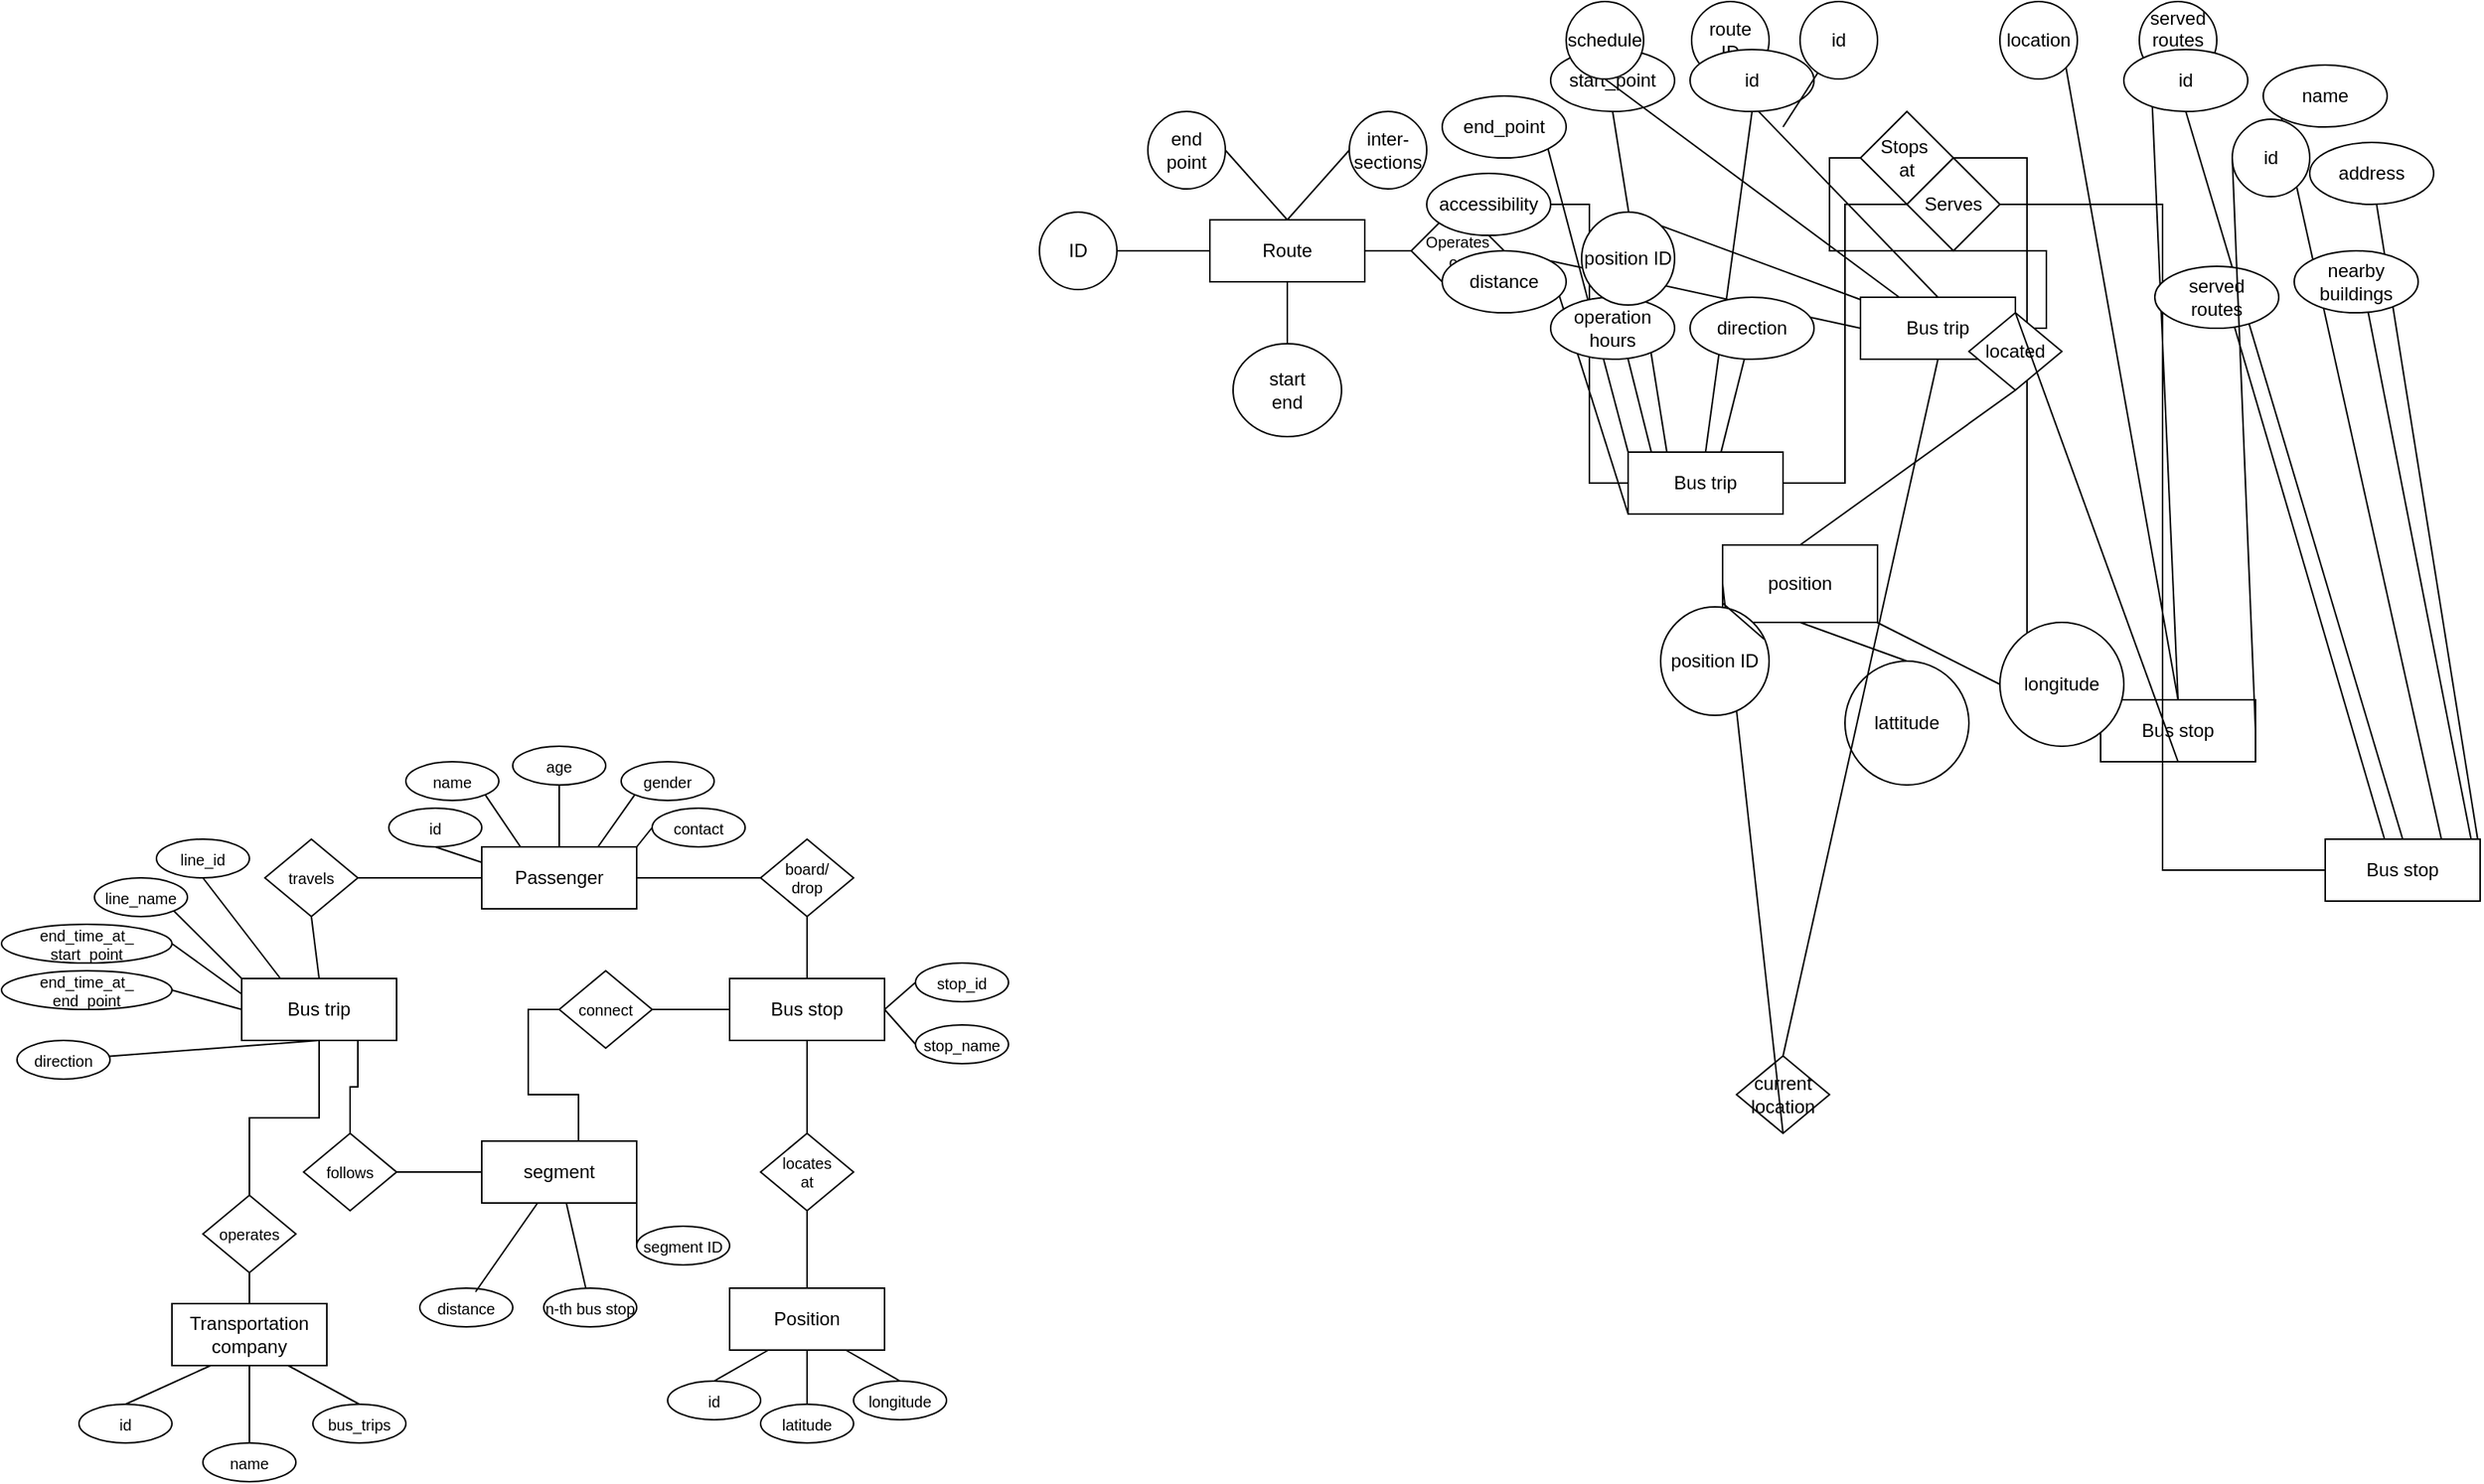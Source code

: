 <mxfile version="24.2.7" type="device" pages="2">
  <diagram name="Page-1" id="OgqWzHOYpkqpAx2CG4Mx">
    <mxGraphModel dx="2117" dy="675" grid="1" gridSize="10" guides="1" tooltips="1" connect="1" arrows="1" fold="1" page="1" pageScale="1" pageWidth="850" pageHeight="1100" math="0" shadow="0">
      <root>
        <mxCell id="0" />
        <mxCell id="1" parent="0" />
        <mxCell id="xIa3Vx79y7yh4UbGRc0e-11" style="edgeStyle=orthogonalEdgeStyle;rounded=0;orthogonalLoop=1;jettySize=auto;html=1;exitX=1;exitY=0.5;exitDx=0;exitDy=0;entryX=0;entryY=0.5;entryDx=0;entryDy=0;endArrow=none;endFill=0;" parent="1" source="xIa3Vx79y7yh4UbGRc0e-1" target="xIa3Vx79y7yh4UbGRc0e-10" edge="1">
          <mxGeometry relative="1" as="geometry" />
        </mxCell>
        <mxCell id="xIa3Vx79y7yh4UbGRc0e-1" value="Bus trip" style="rounded=0;whiteSpace=wrap;html=1;" parent="1" vertex="1">
          <mxGeometry x="390" y="200" width="100" height="40" as="geometry" />
        </mxCell>
        <mxCell id="xIa3Vx79y7yh4UbGRc0e-22" style="edgeStyle=orthogonalEdgeStyle;rounded=0;orthogonalLoop=1;jettySize=auto;html=1;exitX=1;exitY=0.5;exitDx=0;exitDy=0;entryX=0;entryY=0.5;entryDx=0;entryDy=0;endArrow=none;endFill=0;" parent="1" source="xIa3Vx79y7yh4UbGRc0e-4" target="xIa3Vx79y7yh4UbGRc0e-19" edge="1">
          <mxGeometry relative="1" as="geometry" />
        </mxCell>
        <mxCell id="xIa3Vx79y7yh4UbGRc0e-41" style="rounded=0;orthogonalLoop=1;jettySize=auto;html=1;exitX=0.5;exitY=0;exitDx=0;exitDy=0;entryX=1;entryY=0.5;entryDx=0;entryDy=0;endArrow=none;endFill=0;" parent="1" source="xIa3Vx79y7yh4UbGRc0e-4" target="xIa3Vx79y7yh4UbGRc0e-39" edge="1">
          <mxGeometry relative="1" as="geometry" />
        </mxCell>
        <mxCell id="xIa3Vx79y7yh4UbGRc0e-43" style="rounded=0;orthogonalLoop=1;jettySize=auto;html=1;exitX=0.5;exitY=0;exitDx=0;exitDy=0;entryX=0;entryY=0.5;entryDx=0;entryDy=0;endArrow=none;endFill=0;" parent="1" source="xIa3Vx79y7yh4UbGRc0e-4" target="xIa3Vx79y7yh4UbGRc0e-40" edge="1">
          <mxGeometry relative="1" as="geometry" />
        </mxCell>
        <mxCell id="xIa3Vx79y7yh4UbGRc0e-4" value="Route" style="rounded=0;whiteSpace=wrap;html=1;" parent="1" vertex="1">
          <mxGeometry x="-30" y="150" width="100" height="40" as="geometry" />
        </mxCell>
        <mxCell id="xIa3Vx79y7yh4UbGRc0e-52" style="rounded=0;orthogonalLoop=1;jettySize=auto;html=1;exitX=0.5;exitY=0;exitDx=0;exitDy=0;entryX=1;entryY=1;entryDx=0;entryDy=0;endArrow=none;endFill=0;" parent="1" source="xIa3Vx79y7yh4UbGRc0e-5" target="xIa3Vx79y7yh4UbGRc0e-50" edge="1">
          <mxGeometry relative="1" as="geometry" />
        </mxCell>
        <mxCell id="xIa3Vx79y7yh4UbGRc0e-53" style="rounded=0;orthogonalLoop=1;jettySize=auto;html=1;exitX=0.5;exitY=0;exitDx=0;exitDy=0;entryX=0;entryY=1;entryDx=0;entryDy=0;endArrow=none;endFill=0;" parent="1" source="xIa3Vx79y7yh4UbGRc0e-5" target="xIa3Vx79y7yh4UbGRc0e-51" edge="1">
          <mxGeometry relative="1" as="geometry" />
        </mxCell>
        <mxCell id="xIa3Vx79y7yh4UbGRc0e-5" value="Bus stop" style="rounded=0;whiteSpace=wrap;html=1;" parent="1" vertex="1">
          <mxGeometry x="545" y="460" width="100" height="40" as="geometry" />
        </mxCell>
        <mxCell id="xIa3Vx79y7yh4UbGRc0e-81" style="edgeStyle=orthogonalEdgeStyle;rounded=0;orthogonalLoop=1;jettySize=auto;html=1;exitX=1;exitY=0.5;exitDx=0;exitDy=0;entryX=0;entryY=0.5;entryDx=0;entryDy=0;endArrow=none;endFill=0;" parent="1" source="xIa3Vx79y7yh4UbGRc0e-10" target="xIa3Vx79y7yh4UbGRc0e-5" edge="1">
          <mxGeometry relative="1" as="geometry" />
        </mxCell>
        <mxCell id="xIa3Vx79y7yh4UbGRc0e-10" value="Stops&amp;nbsp;&lt;div&gt;at&lt;/div&gt;" style="rhombus;whiteSpace=wrap;html=1;" parent="1" vertex="1">
          <mxGeometry x="390" y="80" width="60" height="60" as="geometry" />
        </mxCell>
        <mxCell id="xIa3Vx79y7yh4UbGRc0e-23" style="rounded=0;orthogonalLoop=1;jettySize=auto;html=1;exitX=1;exitY=0.5;exitDx=0;exitDy=0;entryX=0;entryY=0.5;entryDx=0;entryDy=0;endArrow=none;endFill=0;" parent="1" source="xIa3Vx79y7yh4UbGRc0e-19" target="xIa3Vx79y7yh4UbGRc0e-1" edge="1">
          <mxGeometry relative="1" as="geometry" />
        </mxCell>
        <mxCell id="xIa3Vx79y7yh4UbGRc0e-19" value="&lt;font style=&quot;font-size: 10px;&quot;&gt;Operates&lt;/font&gt;&lt;div style=&quot;font-size: 10px;&quot;&gt;&lt;font style=&quot;font-size: 10px;&quot;&gt;on&lt;/font&gt;&lt;/div&gt;" style="rhombus;whiteSpace=wrap;html=1;" parent="1" vertex="1">
          <mxGeometry x="100" y="140" width="60" height="60" as="geometry" />
        </mxCell>
        <mxCell id="xIa3Vx79y7yh4UbGRc0e-39" value="end&lt;div&gt;point&lt;/div&gt;" style="ellipse;whiteSpace=wrap;html=1;" parent="1" vertex="1">
          <mxGeometry x="-70" y="80" width="50" height="50" as="geometry" />
        </mxCell>
        <mxCell id="xIa3Vx79y7yh4UbGRc0e-40" value="inter-&lt;div&gt;sections&lt;/div&gt;" style="ellipse;whiteSpace=wrap;html=1;" parent="1" vertex="1">
          <mxGeometry x="60" y="80" width="50" height="50" as="geometry" />
        </mxCell>
        <mxCell id="xIa3Vx79y7yh4UbGRc0e-45" value="route&lt;div&gt;ID&lt;/div&gt;" style="ellipse;whiteSpace=wrap;html=1;" parent="1" vertex="1">
          <mxGeometry x="281" y="9" width="50" height="50" as="geometry" />
        </mxCell>
        <mxCell id="xIa3Vx79y7yh4UbGRc0e-48" style="rounded=0;orthogonalLoop=1;jettySize=auto;html=1;exitX=0.5;exitY=0;exitDx=0;exitDy=0;entryX=0.453;entryY=0.993;entryDx=0;entryDy=0;entryPerimeter=0;endArrow=none;endFill=0;" parent="1" source="xIa3Vx79y7yh4UbGRc0e-1" target="xIa3Vx79y7yh4UbGRc0e-45" edge="1">
          <mxGeometry relative="1" as="geometry" />
        </mxCell>
        <mxCell id="xIa3Vx79y7yh4UbGRc0e-50" value="location" style="ellipse;whiteSpace=wrap;html=1;" parent="1" vertex="1">
          <mxGeometry x="480" y="9" width="50" height="50" as="geometry" />
        </mxCell>
        <mxCell id="xIa3Vx79y7yh4UbGRc0e-51" value="served&lt;div&gt;routes ID&lt;/div&gt;" style="ellipse;whiteSpace=wrap;html=1;" parent="1" vertex="1">
          <mxGeometry x="570" y="9" width="50" height="50" as="geometry" />
        </mxCell>
        <mxCell id="IcOZGdYZxW1Ww55h6HlO-5" style="edgeStyle=orthogonalEdgeStyle;rounded=0;orthogonalLoop=1;jettySize=auto;html=1;exitX=1;exitY=0.5;exitDx=0;exitDy=0;entryX=0;entryY=0.5;entryDx=0;entryDy=0;endArrow=none;endFill=0;" parent="1" source="IcOZGdYZxW1Ww55h6HlO-1" target="IcOZGdYZxW1Ww55h6HlO-4" edge="1">
          <mxGeometry relative="1" as="geometry" />
        </mxCell>
        <mxCell id="IcOZGdYZxW1Ww55h6HlO-14" style="rounded=0;orthogonalLoop=1;jettySize=auto;html=1;exitX=0.5;exitY=0;exitDx=0;exitDy=0;entryX=0.5;entryY=1;entryDx=0;entryDy=0;endArrow=none;endFill=0;" parent="1" source="IcOZGdYZxW1Ww55h6HlO-1" target="IcOZGdYZxW1Ww55h6HlO-7" edge="1">
          <mxGeometry relative="1" as="geometry" />
        </mxCell>
        <mxCell id="IcOZGdYZxW1Ww55h6HlO-15" style="rounded=0;orthogonalLoop=1;jettySize=auto;html=1;exitX=0.25;exitY=0;exitDx=0;exitDy=0;entryX=0.5;entryY=1;entryDx=0;entryDy=0;endArrow=none;endFill=0;" parent="1" source="IcOZGdYZxW1Ww55h6HlO-1" target="IcOZGdYZxW1Ww55h6HlO-8" edge="1">
          <mxGeometry relative="1" as="geometry" />
        </mxCell>
        <mxCell id="IcOZGdYZxW1Ww55h6HlO-16" style="rounded=0;orthogonalLoop=1;jettySize=auto;html=1;exitX=0;exitY=0;exitDx=0;exitDy=0;entryX=1;entryY=1;entryDx=0;entryDy=0;endArrow=none;endFill=0;" parent="1" source="IcOZGdYZxW1Ww55h6HlO-1" target="IcOZGdYZxW1Ww55h6HlO-9" edge="1">
          <mxGeometry relative="1" as="geometry" />
        </mxCell>
        <mxCell id="IcOZGdYZxW1Ww55h6HlO-17" style="edgeStyle=orthogonalEdgeStyle;rounded=0;orthogonalLoop=1;jettySize=auto;html=1;exitX=0;exitY=0.5;exitDx=0;exitDy=0;entryX=1;entryY=0.5;entryDx=0;entryDy=0;endArrow=none;endFill=0;" parent="1" source="IcOZGdYZxW1Ww55h6HlO-1" target="IcOZGdYZxW1Ww55h6HlO-10" edge="1">
          <mxGeometry relative="1" as="geometry" />
        </mxCell>
        <mxCell id="IcOZGdYZxW1Ww55h6HlO-18" style="rounded=0;orthogonalLoop=1;jettySize=auto;html=1;exitX=0;exitY=1;exitDx=0;exitDy=0;entryX=1;entryY=0;entryDx=0;entryDy=0;endArrow=none;endFill=0;" parent="1" source="IcOZGdYZxW1Ww55h6HlO-1" target="IcOZGdYZxW1Ww55h6HlO-11" edge="1">
          <mxGeometry relative="1" as="geometry" />
        </mxCell>
        <mxCell id="IcOZGdYZxW1Ww55h6HlO-19" style="rounded=0;orthogonalLoop=1;jettySize=auto;html=1;exitX=0.25;exitY=1;exitDx=0;exitDy=0;entryX=0.5;entryY=0;entryDx=0;entryDy=0;endArrow=none;endFill=0;" parent="1" source="IcOZGdYZxW1Ww55h6HlO-1" target="IcOZGdYZxW1Ww55h6HlO-12" edge="1">
          <mxGeometry relative="1" as="geometry" />
        </mxCell>
        <mxCell id="IcOZGdYZxW1Ww55h6HlO-20" style="rounded=0;orthogonalLoop=1;jettySize=auto;html=1;exitX=0.5;exitY=1;exitDx=0;exitDy=0;endArrow=none;endFill=0;" parent="1" source="IcOZGdYZxW1Ww55h6HlO-1" target="IcOZGdYZxW1Ww55h6HlO-13" edge="1">
          <mxGeometry relative="1" as="geometry" />
        </mxCell>
        <mxCell id="IcOZGdYZxW1Ww55h6HlO-1" value="Bus trip" style="rounded=0;whiteSpace=wrap;html=1;" parent="1" vertex="1">
          <mxGeometry x="240" y="300" width="100" height="40" as="geometry" />
        </mxCell>
        <mxCell id="IcOZGdYZxW1Ww55h6HlO-27" style="rounded=0;orthogonalLoop=1;jettySize=auto;html=1;exitX=0.5;exitY=0;exitDx=0;exitDy=0;entryX=0.5;entryY=1;entryDx=0;entryDy=0;endArrow=none;endFill=0;" parent="1" source="IcOZGdYZxW1Ww55h6HlO-2" target="IcOZGdYZxW1Ww55h6HlO-21" edge="1">
          <mxGeometry relative="1" as="geometry" />
        </mxCell>
        <mxCell id="IcOZGdYZxW1Ww55h6HlO-28" style="rounded=0;orthogonalLoop=1;jettySize=auto;html=1;exitX=0.75;exitY=0;exitDx=0;exitDy=0;entryX=0;entryY=1;entryDx=0;entryDy=0;endArrow=none;endFill=0;" parent="1" source="IcOZGdYZxW1Ww55h6HlO-2" target="IcOZGdYZxW1Ww55h6HlO-22" edge="1">
          <mxGeometry relative="1" as="geometry" />
        </mxCell>
        <mxCell id="IcOZGdYZxW1Ww55h6HlO-30" style="rounded=0;orthogonalLoop=1;jettySize=auto;html=1;exitX=1;exitY=0.25;exitDx=0;exitDy=0;endArrow=none;endFill=0;" parent="1" source="IcOZGdYZxW1Ww55h6HlO-2" target="IcOZGdYZxW1Ww55h6HlO-24" edge="1">
          <mxGeometry relative="1" as="geometry" />
        </mxCell>
        <mxCell id="IcOZGdYZxW1Ww55h6HlO-31" style="rounded=0;orthogonalLoop=1;jettySize=auto;html=1;exitX=1;exitY=0.75;exitDx=0;exitDy=0;entryX=0.5;entryY=0;entryDx=0;entryDy=0;endArrow=none;endFill=0;" parent="1" source="IcOZGdYZxW1Ww55h6HlO-2" target="IcOZGdYZxW1Ww55h6HlO-25" edge="1">
          <mxGeometry relative="1" as="geometry" />
        </mxCell>
        <mxCell id="IcOZGdYZxW1Ww55h6HlO-32" style="rounded=0;orthogonalLoop=1;jettySize=auto;html=1;exitX=0.5;exitY=1;exitDx=0;exitDy=0;entryX=0.5;entryY=0;entryDx=0;entryDy=0;endArrow=none;endFill=0;" parent="1" source="IcOZGdYZxW1Ww55h6HlO-2" target="IcOZGdYZxW1Ww55h6HlO-26" edge="1">
          <mxGeometry relative="1" as="geometry" />
        </mxCell>
        <mxCell id="9XaV_-jRwgUX_-iaE8U2-2" style="rounded=0;orthogonalLoop=1;jettySize=auto;html=1;exitX=0;exitY=0.5;exitDx=0;exitDy=0;entryX=1;entryY=0;entryDx=0;entryDy=0;endArrow=none;endFill=0;" parent="1" source="IcOZGdYZxW1Ww55h6HlO-2" edge="1">
          <mxGeometry relative="1" as="geometry" />
        </mxCell>
        <mxCell id="IcOZGdYZxW1Ww55h6HlO-2" value="Bus stop" style="rounded=0;whiteSpace=wrap;html=1;" parent="1" vertex="1">
          <mxGeometry x="690" y="550" width="100" height="40" as="geometry" />
        </mxCell>
        <mxCell id="IcOZGdYZxW1Ww55h6HlO-6" style="edgeStyle=orthogonalEdgeStyle;rounded=0;orthogonalLoop=1;jettySize=auto;html=1;exitX=1;exitY=0.5;exitDx=0;exitDy=0;entryX=0;entryY=0.5;entryDx=0;entryDy=0;endArrow=none;endFill=0;" parent="1" source="IcOZGdYZxW1Ww55h6HlO-4" target="IcOZGdYZxW1Ww55h6HlO-2" edge="1">
          <mxGeometry relative="1" as="geometry" />
        </mxCell>
        <mxCell id="IcOZGdYZxW1Ww55h6HlO-4" value="Serves" style="rhombus;whiteSpace=wrap;html=1;" parent="1" vertex="1">
          <mxGeometry x="420" y="110" width="60" height="60" as="geometry" />
        </mxCell>
        <mxCell id="IcOZGdYZxW1Ww55h6HlO-7" value="id" style="ellipse;whiteSpace=wrap;html=1;" parent="1" vertex="1">
          <mxGeometry x="280" y="40" width="80" height="40" as="geometry" />
        </mxCell>
        <mxCell id="IcOZGdYZxW1Ww55h6HlO-8" value="start_point" style="ellipse;whiteSpace=wrap;html=1;" parent="1" vertex="1">
          <mxGeometry x="190" y="40" width="80" height="40" as="geometry" />
        </mxCell>
        <mxCell id="IcOZGdYZxW1Ww55h6HlO-9" value="end_point" style="ellipse;whiteSpace=wrap;html=1;" parent="1" vertex="1">
          <mxGeometry x="120" y="70" width="80" height="40" as="geometry" />
        </mxCell>
        <mxCell id="IcOZGdYZxW1Ww55h6HlO-10" value="accessibility" style="ellipse;whiteSpace=wrap;html=1;" parent="1" vertex="1">
          <mxGeometry x="110" y="120" width="80" height="40" as="geometry" />
        </mxCell>
        <mxCell id="IcOZGdYZxW1Ww55h6HlO-11" value="distance" style="ellipse;whiteSpace=wrap;html=1;" parent="1" vertex="1">
          <mxGeometry x="120" y="170" width="80" height="40" as="geometry" />
        </mxCell>
        <mxCell id="IcOZGdYZxW1Ww55h6HlO-12" value="operation&lt;div&gt;hours&lt;/div&gt;" style="ellipse;whiteSpace=wrap;html=1;" parent="1" vertex="1">
          <mxGeometry x="190" y="200" width="80" height="40" as="geometry" />
        </mxCell>
        <mxCell id="IcOZGdYZxW1Ww55h6HlO-13" value="direction" style="ellipse;whiteSpace=wrap;html=1;" parent="1" vertex="1">
          <mxGeometry x="280" y="200" width="80" height="40" as="geometry" />
        </mxCell>
        <mxCell id="IcOZGdYZxW1Ww55h6HlO-21" value="id" style="ellipse;whiteSpace=wrap;html=1;" parent="1" vertex="1">
          <mxGeometry x="560" y="40" width="80" height="40" as="geometry" />
        </mxCell>
        <mxCell id="IcOZGdYZxW1Ww55h6HlO-22" value="name" style="ellipse;whiteSpace=wrap;html=1;" parent="1" vertex="1">
          <mxGeometry x="650" y="50" width="80" height="40" as="geometry" />
        </mxCell>
        <mxCell id="IcOZGdYZxW1Ww55h6HlO-24" value="address" style="ellipse;whiteSpace=wrap;html=1;" parent="1" vertex="1">
          <mxGeometry x="680" y="100" width="80" height="40" as="geometry" />
        </mxCell>
        <mxCell id="IcOZGdYZxW1Ww55h6HlO-25" value="nearby&lt;div&gt;buildings&lt;/div&gt;" style="ellipse;whiteSpace=wrap;html=1;" parent="1" vertex="1">
          <mxGeometry x="670" y="170" width="80" height="40" as="geometry" />
        </mxCell>
        <mxCell id="IcOZGdYZxW1Ww55h6HlO-26" value="served&lt;div&gt;routes&lt;/div&gt;" style="ellipse;whiteSpace=wrap;html=1;" parent="1" vertex="1">
          <mxGeometry x="580" y="180" width="80" height="40" as="geometry" />
        </mxCell>
        <mxCell id="9XaV_-jRwgUX_-iaE8U2-9" style="rounded=0;orthogonalLoop=1;jettySize=auto;html=1;exitX=1;exitY=0.5;exitDx=0;exitDy=0;entryX=0;entryY=0;entryDx=0;entryDy=0;endArrow=none;endFill=0;" parent="1" edge="1">
          <mxGeometry relative="1" as="geometry" />
        </mxCell>
        <mxCell id="QBGAywy0s2tyQeMW8puN-1" value="position" style="html=1;dashed=0;whiteSpace=wrap;" parent="1" vertex="1">
          <mxGeometry x="301" y="360" width="100" height="50" as="geometry" />
        </mxCell>
        <mxCell id="QBGAywy0s2tyQeMW8puN-2" value="located" style="shape=rhombus;html=1;dashed=0;whiteSpace=wrap;perimeter=rhombusPerimeter;" parent="1" vertex="1">
          <mxGeometry x="460" y="210" width="60" height="50" as="geometry" />
        </mxCell>
        <mxCell id="QBGAywy0s2tyQeMW8puN-3" value="" style="endArrow=none;html=1;rounded=0;entryX=0.5;entryY=1;entryDx=0;entryDy=0;exitX=0.5;exitY=0;exitDx=0;exitDy=0;" parent="1" source="QBGAywy0s2tyQeMW8puN-2" target="xIa3Vx79y7yh4UbGRc0e-5" edge="1">
          <mxGeometry relative="1" as="geometry">
            <mxPoint x="480" y="300" as="sourcePoint" />
            <mxPoint x="640" y="300" as="targetPoint" />
          </mxGeometry>
        </mxCell>
        <mxCell id="QBGAywy0s2tyQeMW8puN-4" value="" style="endArrow=none;html=1;rounded=0;exitX=0.5;exitY=0;exitDx=0;exitDy=0;entryX=0.5;entryY=1;entryDx=0;entryDy=0;" parent="1" source="QBGAywy0s2tyQeMW8puN-1" target="QBGAywy0s2tyQeMW8puN-2" edge="1">
          <mxGeometry relative="1" as="geometry">
            <mxPoint x="480" y="300" as="sourcePoint" />
            <mxPoint x="640" y="300" as="targetPoint" />
          </mxGeometry>
        </mxCell>
        <mxCell id="QBGAywy0s2tyQeMW8puN-8" value="longitude" style="ellipse;whiteSpace=wrap;html=1;dashed=0;" parent="1" vertex="1">
          <mxGeometry x="480" y="410" width="80" height="80" as="geometry" />
        </mxCell>
        <mxCell id="QBGAywy0s2tyQeMW8puN-10" value="lattitude" style="ellipse;whiteSpace=wrap;html=1;dashed=0;" parent="1" vertex="1">
          <mxGeometry x="380" y="435" width="80" height="80" as="geometry" />
        </mxCell>
        <mxCell id="QBGAywy0s2tyQeMW8puN-12" value="" style="endArrow=none;html=1;rounded=0;exitX=0.5;exitY=1;exitDx=0;exitDy=0;entryX=0.5;entryY=0;entryDx=0;entryDy=0;" parent="1" source="xIa3Vx79y7yh4UbGRc0e-1" target="QBGAywy0s2tyQeMW8puN-15" edge="1">
          <mxGeometry relative="1" as="geometry">
            <mxPoint x="290" y="300" as="sourcePoint" />
            <mxPoint x="305" y="190" as="targetPoint" />
          </mxGeometry>
        </mxCell>
        <mxCell id="QBGAywy0s2tyQeMW8puN-13" value="" style="endArrow=none;html=1;rounded=0;entryX=0;entryY=0.5;entryDx=0;entryDy=0;" parent="1" source="QBGAywy0s2tyQeMW8puN-1" target="QBGAywy0s2tyQeMW8puN-8" edge="1">
          <mxGeometry relative="1" as="geometry">
            <mxPoint x="480" y="300" as="sourcePoint" />
            <mxPoint x="640" y="300" as="targetPoint" />
          </mxGeometry>
        </mxCell>
        <mxCell id="QBGAywy0s2tyQeMW8puN-14" value="" style="endArrow=none;html=1;rounded=0;entryX=0.5;entryY=0;entryDx=0;entryDy=0;exitX=0.5;exitY=1;exitDx=0;exitDy=0;" parent="1" source="QBGAywy0s2tyQeMW8puN-1" target="QBGAywy0s2tyQeMW8puN-10" edge="1">
          <mxGeometry relative="1" as="geometry">
            <mxPoint x="480" y="355" as="sourcePoint" />
            <mxPoint x="545" y="355" as="targetPoint" />
          </mxGeometry>
        </mxCell>
        <mxCell id="QBGAywy0s2tyQeMW8puN-15" value="current location" style="shape=rhombus;html=1;dashed=0;whiteSpace=wrap;perimeter=rhombusPerimeter;" parent="1" vertex="1">
          <mxGeometry x="310" y="690" width="60" height="50" as="geometry" />
        </mxCell>
        <mxCell id="QBGAywy0s2tyQeMW8puN-16" value="" style="endArrow=none;html=1;rounded=0;exitX=0.5;exitY=1;exitDx=0;exitDy=0;entryX=0;entryY=0.5;entryDx=0;entryDy=0;" parent="1" source="QBGAywy0s2tyQeMW8puN-15" target="QBGAywy0s2tyQeMW8puN-1" edge="1">
          <mxGeometry relative="1" as="geometry">
            <mxPoint x="480" y="300" as="sourcePoint" />
            <mxPoint x="640" y="300" as="targetPoint" />
          </mxGeometry>
        </mxCell>
        <mxCell id="QBGAywy0s2tyQeMW8puN-18" value="schedule" style="ellipse;whiteSpace=wrap;html=1;" parent="1" vertex="1">
          <mxGeometry x="200" y="9" width="50" height="50" as="geometry" />
        </mxCell>
        <mxCell id="QBGAywy0s2tyQeMW8puN-19" value="" style="endArrow=none;html=1;rounded=0;entryX=0.25;entryY=0;entryDx=0;entryDy=0;exitX=0.5;exitY=1;exitDx=0;exitDy=0;" parent="1" source="QBGAywy0s2tyQeMW8puN-18" target="xIa3Vx79y7yh4UbGRc0e-1" edge="1">
          <mxGeometry relative="1" as="geometry">
            <mxPoint x="300" y="290" as="sourcePoint" />
            <mxPoint x="460" y="290" as="targetPoint" />
          </mxGeometry>
        </mxCell>
        <mxCell id="QBGAywy0s2tyQeMW8puN-21" value="id" style="ellipse;whiteSpace=wrap;html=1;" parent="1" vertex="1">
          <mxGeometry x="351" y="9" width="50" height="50" as="geometry" />
        </mxCell>
        <mxCell id="QBGAywy0s2tyQeMW8puN-22" value="" style="endArrow=none;html=1;rounded=0;" parent="1" target="QBGAywy0s2tyQeMW8puN-21" edge="1">
          <mxGeometry relative="1" as="geometry">
            <mxPoint x="340" y="90" as="sourcePoint" />
            <mxPoint x="460" y="290" as="targetPoint" />
          </mxGeometry>
        </mxCell>
        <mxCell id="QBGAywy0s2tyQeMW8puN-24" value="id" style="ellipse;whiteSpace=wrap;html=1;rounded=0;" parent="1" vertex="1">
          <mxGeometry x="630" y="85" width="50" height="50" as="geometry" />
        </mxCell>
        <mxCell id="QBGAywy0s2tyQeMW8puN-26" style="rounded=0;orthogonalLoop=1;jettySize=auto;html=1;exitX=1;exitY=0.5;exitDx=0;exitDy=0;entryX=0;entryY=0.5;entryDx=0;entryDy=0;endArrow=none;endFill=0;" parent="1" source="xIa3Vx79y7yh4UbGRc0e-5" target="QBGAywy0s2tyQeMW8puN-24" edge="1">
          <mxGeometry relative="1" as="geometry">
            <mxPoint x="540" y="100" as="sourcePoint" />
            <mxPoint x="567" y="62" as="targetPoint" />
          </mxGeometry>
        </mxCell>
        <mxCell id="QBGAywy0s2tyQeMW8puN-27" value="start&lt;div&gt;end&lt;/div&gt;" style="ellipse;whiteSpace=wrap;html=1;rounded=0;" parent="1" vertex="1">
          <mxGeometry x="-15" y="230" width="70" height="60" as="geometry" />
        </mxCell>
        <mxCell id="QBGAywy0s2tyQeMW8puN-29" value="" style="endArrow=none;html=1;rounded=0;exitX=0.5;exitY=1;exitDx=0;exitDy=0;entryX=0.5;entryY=0;entryDx=0;entryDy=0;" parent="1" source="xIa3Vx79y7yh4UbGRc0e-4" target="QBGAywy0s2tyQeMW8puN-27" edge="1">
          <mxGeometry relative="1" as="geometry">
            <mxPoint x="300" y="290" as="sourcePoint" />
            <mxPoint x="460" y="290" as="targetPoint" />
          </mxGeometry>
        </mxCell>
        <mxCell id="QBGAywy0s2tyQeMW8puN-30" value="ID" style="ellipse;whiteSpace=wrap;html=1;rounded=0;" parent="1" vertex="1">
          <mxGeometry x="-140" y="145" width="50" height="50" as="geometry" />
        </mxCell>
        <mxCell id="QBGAywy0s2tyQeMW8puN-32" value="" style="endArrow=none;html=1;rounded=0;exitX=0;exitY=0.5;exitDx=0;exitDy=0;entryX=1;entryY=0.5;entryDx=0;entryDy=0;" parent="1" source="xIa3Vx79y7yh4UbGRc0e-4" target="QBGAywy0s2tyQeMW8puN-30" edge="1">
          <mxGeometry relative="1" as="geometry">
            <mxPoint x="30" y="200" as="sourcePoint" />
            <mxPoint x="30" y="240" as="targetPoint" />
          </mxGeometry>
        </mxCell>
        <mxCell id="QBGAywy0s2tyQeMW8puN-33" value="position ID" style="ellipse;whiteSpace=wrap;html=1;dashed=0;" parent="1" vertex="1">
          <mxGeometry x="261" y="400" width="70" height="70" as="geometry" />
        </mxCell>
        <mxCell id="QBGAywy0s2tyQeMW8puN-35" value="" style="endArrow=none;html=1;rounded=0;entryX=0.952;entryY=0.297;entryDx=0;entryDy=0;exitX=0;exitY=0.75;exitDx=0;exitDy=0;entryPerimeter=0;" parent="1" source="QBGAywy0s2tyQeMW8puN-1" target="QBGAywy0s2tyQeMW8puN-33" edge="1">
          <mxGeometry relative="1" as="geometry">
            <mxPoint x="430" y="380" as="sourcePoint" />
            <mxPoint x="430" y="445" as="targetPoint" />
          </mxGeometry>
        </mxCell>
        <mxCell id="QBGAywy0s2tyQeMW8puN-36" value="position ID" style="ellipse;whiteSpace=wrap;html=1;dashed=0;" parent="1" vertex="1">
          <mxGeometry x="210" y="145" width="60" height="60" as="geometry" />
        </mxCell>
        <mxCell id="QBGAywy0s2tyQeMW8puN-37" value="" style="endArrow=none;html=1;rounded=0;exitX=1;exitY=0;exitDx=0;exitDy=0;" parent="1" source="QBGAywy0s2tyQeMW8puN-36" target="xIa3Vx79y7yh4UbGRc0e-1" edge="1">
          <mxGeometry relative="1" as="geometry">
            <mxPoint x="260" y="290" as="sourcePoint" />
            <mxPoint x="420" y="290" as="targetPoint" />
          </mxGeometry>
        </mxCell>
        <mxCell id="IktET_3hy7MtRaVNyWZP-7" style="edgeStyle=orthogonalEdgeStyle;rounded=0;orthogonalLoop=1;jettySize=auto;html=1;exitX=0.624;exitY=0.063;exitDx=0;exitDy=0;entryX=0;entryY=0.5;entryDx=0;entryDy=0;endArrow=none;endFill=0;exitPerimeter=0;" parent="1" source="SACcTHGoo8IFBEFJD3aP-1" target="IktET_3hy7MtRaVNyWZP-6" edge="1">
          <mxGeometry relative="1" as="geometry" />
        </mxCell>
        <mxCell id="IktET_3hy7MtRaVNyWZP-17" style="rounded=0;orthogonalLoop=1;jettySize=auto;html=1;exitX=0.5;exitY=0;exitDx=0;exitDy=0;entryX=0.5;entryY=1;entryDx=0;entryDy=0;endArrow=none;endFill=0;" parent="1" source="IktET_3hy7MtRaVNyWZP-1" target="IktET_3hy7MtRaVNyWZP-15" edge="1">
          <mxGeometry relative="1" as="geometry" />
        </mxCell>
        <mxCell id="IktET_3hy7MtRaVNyWZP-1" value="Bus trip" style="rounded=0;whiteSpace=wrap;html=1;" parent="1" vertex="1">
          <mxGeometry x="-655" y="640" width="100" height="40" as="geometry" />
        </mxCell>
        <mxCell id="IktET_3hy7MtRaVNyWZP-21" style="edgeStyle=orthogonalEdgeStyle;rounded=0;orthogonalLoop=1;jettySize=auto;html=1;exitX=0.5;exitY=1;exitDx=0;exitDy=0;entryX=0.5;entryY=0;entryDx=0;entryDy=0;endArrow=none;endFill=0;" parent="1" source="IktET_3hy7MtRaVNyWZP-2" target="IktET_3hy7MtRaVNyWZP-9" edge="1">
          <mxGeometry relative="1" as="geometry" />
        </mxCell>
        <mxCell id="SACcTHGoo8IFBEFJD3aP-7" style="rounded=0;orthogonalLoop=1;jettySize=auto;html=1;exitX=1;exitY=0.5;exitDx=0;exitDy=0;entryX=0;entryY=0.5;entryDx=0;entryDy=0;endArrow=none;endFill=0;" parent="1" source="IktET_3hy7MtRaVNyWZP-2" target="IktET_3hy7MtRaVNyWZP-52" edge="1">
          <mxGeometry relative="1" as="geometry" />
        </mxCell>
        <mxCell id="SACcTHGoo8IFBEFJD3aP-8" style="rounded=0;orthogonalLoop=1;jettySize=auto;html=1;exitX=1;exitY=0.5;exitDx=0;exitDy=0;entryX=0;entryY=0.5;entryDx=0;entryDy=0;endArrow=none;endFill=0;" parent="1" source="IktET_3hy7MtRaVNyWZP-2" target="IktET_3hy7MtRaVNyWZP-53" edge="1">
          <mxGeometry relative="1" as="geometry" />
        </mxCell>
        <mxCell id="IktET_3hy7MtRaVNyWZP-2" value="Bus stop" style="rounded=0;whiteSpace=wrap;html=1;" parent="1" vertex="1">
          <mxGeometry x="-340" y="640" width="100" height="40" as="geometry" />
        </mxCell>
        <mxCell id="IktET_3hy7MtRaVNyWZP-3" value="Position" style="html=1;dashed=0;whiteSpace=wrap;" parent="1" vertex="1">
          <mxGeometry x="-340" y="840" width="100" height="40" as="geometry" />
        </mxCell>
        <mxCell id="SACcTHGoo8IFBEFJD3aP-2" style="rounded=0;orthogonalLoop=1;jettySize=auto;html=1;exitX=0.5;exitY=0;exitDx=0;exitDy=0;entryX=0.5;entryY=1;entryDx=0;entryDy=0;endArrow=none;endFill=0;" parent="1" source="IktET_3hy7MtRaVNyWZP-4" target="IktET_3hy7MtRaVNyWZP-12" edge="1">
          <mxGeometry relative="1" as="geometry" />
        </mxCell>
        <mxCell id="IktET_3hy7MtRaVNyWZP-4" value="Transportation&lt;div&gt;company&lt;/div&gt;" style="html=1;dashed=0;whiteSpace=wrap;" parent="1" vertex="1">
          <mxGeometry x="-700" y="850" width="100" height="40" as="geometry" />
        </mxCell>
        <mxCell id="IktET_3hy7MtRaVNyWZP-20" style="edgeStyle=orthogonalEdgeStyle;rounded=0;orthogonalLoop=1;jettySize=auto;html=1;exitX=1;exitY=0.5;exitDx=0;exitDy=0;entryX=0;entryY=0.5;entryDx=0;entryDy=0;endArrow=none;endFill=0;" parent="1" source="IktET_3hy7MtRaVNyWZP-5" target="IktET_3hy7MtRaVNyWZP-18" edge="1">
          <mxGeometry relative="1" as="geometry" />
        </mxCell>
        <mxCell id="IktET_3hy7MtRaVNyWZP-5" value="Passenger" style="html=1;dashed=0;whiteSpace=wrap;" parent="1" vertex="1">
          <mxGeometry x="-500" y="555" width="100" height="40" as="geometry" />
        </mxCell>
        <mxCell id="IktET_3hy7MtRaVNyWZP-8" style="edgeStyle=orthogonalEdgeStyle;rounded=0;orthogonalLoop=1;jettySize=auto;html=1;exitX=1;exitY=0.5;exitDx=0;exitDy=0;endArrow=none;endFill=0;" parent="1" source="IktET_3hy7MtRaVNyWZP-6" target="IktET_3hy7MtRaVNyWZP-2" edge="1">
          <mxGeometry relative="1" as="geometry" />
        </mxCell>
        <mxCell id="IktET_3hy7MtRaVNyWZP-6" value="&lt;font style=&quot;font-size: 10px;&quot;&gt;connect&lt;/font&gt;" style="shape=rhombus;html=1;dashed=0;whiteSpace=wrap;perimeter=rhombusPerimeter;" parent="1" vertex="1">
          <mxGeometry x="-450" y="635" width="60" height="50" as="geometry" />
        </mxCell>
        <mxCell id="IktET_3hy7MtRaVNyWZP-11" style="edgeStyle=orthogonalEdgeStyle;rounded=0;orthogonalLoop=1;jettySize=auto;html=1;exitX=0.5;exitY=1;exitDx=0;exitDy=0;entryX=0.5;entryY=0;entryDx=0;entryDy=0;endArrow=none;endFill=0;" parent="1" source="IktET_3hy7MtRaVNyWZP-9" target="IktET_3hy7MtRaVNyWZP-3" edge="1">
          <mxGeometry relative="1" as="geometry" />
        </mxCell>
        <mxCell id="IktET_3hy7MtRaVNyWZP-9" value="&lt;font style=&quot;font-size: 10px;&quot;&gt;locates&lt;/font&gt;&lt;div style=&quot;font-size: 10px;&quot;&gt;&lt;font style=&quot;font-size: 10px;&quot;&gt;at&lt;/font&gt;&lt;/div&gt;" style="shape=rhombus;html=1;dashed=0;whiteSpace=wrap;perimeter=rhombusPerimeter;fontSize=10;" parent="1" vertex="1">
          <mxGeometry x="-320" y="740" width="60" height="50" as="geometry" />
        </mxCell>
        <mxCell id="SACcTHGoo8IFBEFJD3aP-3" style="edgeStyle=orthogonalEdgeStyle;rounded=0;orthogonalLoop=1;jettySize=auto;html=1;exitX=0.5;exitY=0;exitDx=0;exitDy=0;endArrow=none;endFill=0;" parent="1" source="IktET_3hy7MtRaVNyWZP-12" target="IktET_3hy7MtRaVNyWZP-1" edge="1">
          <mxGeometry relative="1" as="geometry" />
        </mxCell>
        <mxCell id="IktET_3hy7MtRaVNyWZP-12" value="operates" style="shape=rhombus;html=1;dashed=0;whiteSpace=wrap;perimeter=rhombusPerimeter;fontSize=10;" parent="1" vertex="1">
          <mxGeometry x="-680" y="780" width="60" height="50" as="geometry" />
        </mxCell>
        <mxCell id="IktET_3hy7MtRaVNyWZP-16" style="rounded=0;orthogonalLoop=1;jettySize=auto;html=1;exitX=1;exitY=0.5;exitDx=0;exitDy=0;entryX=0;entryY=0.5;entryDx=0;entryDy=0;endArrow=none;endFill=0;" parent="1" source="IktET_3hy7MtRaVNyWZP-15" target="IktET_3hy7MtRaVNyWZP-5" edge="1">
          <mxGeometry relative="1" as="geometry" />
        </mxCell>
        <mxCell id="IktET_3hy7MtRaVNyWZP-15" value="travels" style="shape=rhombus;html=1;dashed=0;whiteSpace=wrap;perimeter=rhombusPerimeter;fontSize=10;" parent="1" vertex="1">
          <mxGeometry x="-640" y="550" width="60" height="50" as="geometry" />
        </mxCell>
        <mxCell id="IktET_3hy7MtRaVNyWZP-19" style="edgeStyle=orthogonalEdgeStyle;rounded=0;orthogonalLoop=1;jettySize=auto;html=1;exitX=0.5;exitY=1;exitDx=0;exitDy=0;entryX=0.5;entryY=0;entryDx=0;entryDy=0;endArrow=none;endFill=0;" parent="1" source="IktET_3hy7MtRaVNyWZP-18" target="IktET_3hy7MtRaVNyWZP-2" edge="1">
          <mxGeometry relative="1" as="geometry" />
        </mxCell>
        <mxCell id="IktET_3hy7MtRaVNyWZP-18" value="board/&lt;div&gt;drop&lt;/div&gt;" style="shape=rhombus;html=1;dashed=0;whiteSpace=wrap;perimeter=rhombusPerimeter;fontSize=10;" parent="1" vertex="1">
          <mxGeometry x="-320" y="550" width="60" height="50" as="geometry" />
        </mxCell>
        <mxCell id="SACcTHGoo8IFBEFJD3aP-15" style="rounded=0;orthogonalLoop=1;jettySize=auto;html=1;exitX=0.5;exitY=1;exitDx=0;exitDy=0;entryX=0.25;entryY=0;entryDx=0;entryDy=0;endArrow=none;endFill=0;" parent="1" source="IktET_3hy7MtRaVNyWZP-22" target="IktET_3hy7MtRaVNyWZP-1" edge="1">
          <mxGeometry relative="1" as="geometry" />
        </mxCell>
        <mxCell id="IktET_3hy7MtRaVNyWZP-22" value="line_id" style="ellipse;whiteSpace=wrap;html=1;fontSize=10;" parent="1" vertex="1">
          <mxGeometry x="-710" y="550" width="60" height="25" as="geometry" />
        </mxCell>
        <mxCell id="SACcTHGoo8IFBEFJD3aP-16" style="rounded=0;orthogonalLoop=1;jettySize=auto;html=1;exitX=1;exitY=1;exitDx=0;exitDy=0;entryX=0;entryY=0;entryDx=0;entryDy=0;endArrow=none;endFill=0;" parent="1" source="IktET_3hy7MtRaVNyWZP-26" target="IktET_3hy7MtRaVNyWZP-1" edge="1">
          <mxGeometry relative="1" as="geometry" />
        </mxCell>
        <mxCell id="IktET_3hy7MtRaVNyWZP-26" value="line_name" style="ellipse;whiteSpace=wrap;html=1;fontSize=10;" parent="1" vertex="1">
          <mxGeometry x="-750" y="575" width="60" height="25" as="geometry" />
        </mxCell>
        <mxCell id="SACcTHGoo8IFBEFJD3aP-17" style="rounded=0;orthogonalLoop=1;jettySize=auto;html=1;exitX=1;exitY=0.5;exitDx=0;exitDy=0;entryX=0;entryY=0.25;entryDx=0;entryDy=0;endArrow=none;endFill=0;" parent="1" source="IktET_3hy7MtRaVNyWZP-27" target="IktET_3hy7MtRaVNyWZP-1" edge="1">
          <mxGeometry relative="1" as="geometry" />
        </mxCell>
        <mxCell id="IktET_3hy7MtRaVNyWZP-27" value="end_time&lt;span style=&quot;background-color: initial;&quot;&gt;_at&lt;/span&gt;&lt;span style=&quot;background-color: initial;&quot;&gt;_&lt;/span&gt;&lt;div&gt;&lt;span style=&quot;background-color: initial;&quot;&gt;start_point&lt;/span&gt;&lt;/div&gt;" style="ellipse;whiteSpace=wrap;html=1;fontSize=10;" parent="1" vertex="1">
          <mxGeometry x="-810" y="605" width="110" height="25" as="geometry" />
        </mxCell>
        <mxCell id="IktET_3hy7MtRaVNyWZP-43" style="rounded=0;orthogonalLoop=1;jettySize=auto;html=1;exitX=0.5;exitY=0;exitDx=0;exitDy=0;entryX=0.25;entryY=1;entryDx=0;entryDy=0;endArrow=none;endFill=0;" parent="1" source="IktET_3hy7MtRaVNyWZP-40" target="IktET_3hy7MtRaVNyWZP-4" edge="1">
          <mxGeometry relative="1" as="geometry" />
        </mxCell>
        <mxCell id="IktET_3hy7MtRaVNyWZP-40" value="id" style="ellipse;whiteSpace=wrap;html=1;fontSize=10;" parent="1" vertex="1">
          <mxGeometry x="-760" y="915" width="60" height="25" as="geometry" />
        </mxCell>
        <mxCell id="IktET_3hy7MtRaVNyWZP-44" style="rounded=0;orthogonalLoop=1;jettySize=auto;html=1;exitX=0.5;exitY=0;exitDx=0;exitDy=0;entryX=0.5;entryY=1;entryDx=0;entryDy=0;endArrow=none;endFill=0;" parent="1" source="IktET_3hy7MtRaVNyWZP-41" target="IktET_3hy7MtRaVNyWZP-4" edge="1">
          <mxGeometry relative="1" as="geometry" />
        </mxCell>
        <mxCell id="IktET_3hy7MtRaVNyWZP-41" value="name" style="ellipse;whiteSpace=wrap;html=1;fontSize=10;" parent="1" vertex="1">
          <mxGeometry x="-680" y="940" width="60" height="25" as="geometry" />
        </mxCell>
        <mxCell id="IktET_3hy7MtRaVNyWZP-45" style="rounded=0;orthogonalLoop=1;jettySize=auto;html=1;exitX=0.5;exitY=0;exitDx=0;exitDy=0;entryX=0.75;entryY=1;entryDx=0;entryDy=0;endArrow=none;endFill=0;" parent="1" source="IktET_3hy7MtRaVNyWZP-42" target="IktET_3hy7MtRaVNyWZP-4" edge="1">
          <mxGeometry relative="1" as="geometry" />
        </mxCell>
        <mxCell id="IktET_3hy7MtRaVNyWZP-42" value="bus_trips" style="ellipse;whiteSpace=wrap;html=1;fontSize=10;" parent="1" vertex="1">
          <mxGeometry x="-609" y="915" width="60" height="25" as="geometry" />
        </mxCell>
        <mxCell id="IktET_3hy7MtRaVNyWZP-49" style="rounded=0;orthogonalLoop=1;jettySize=auto;html=1;exitX=0.5;exitY=0;exitDx=0;exitDy=0;entryX=0.5;entryY=1;entryDx=0;entryDy=0;endArrow=none;endFill=0;" parent="1" source="IktET_3hy7MtRaVNyWZP-46" target="IktET_3hy7MtRaVNyWZP-3" edge="1">
          <mxGeometry relative="1" as="geometry" />
        </mxCell>
        <mxCell id="IktET_3hy7MtRaVNyWZP-46" value="latitude" style="ellipse;whiteSpace=wrap;html=1;fontSize=10;" parent="1" vertex="1">
          <mxGeometry x="-320" y="915" width="60" height="25" as="geometry" />
        </mxCell>
        <mxCell id="IktET_3hy7MtRaVNyWZP-51" style="rounded=0;orthogonalLoop=1;jettySize=auto;html=1;exitX=0.5;exitY=0;exitDx=0;exitDy=0;entryX=0.75;entryY=1;entryDx=0;entryDy=0;endArrow=none;endFill=0;" parent="1" source="IktET_3hy7MtRaVNyWZP-47" target="IktET_3hy7MtRaVNyWZP-3" edge="1">
          <mxGeometry relative="1" as="geometry" />
        </mxCell>
        <mxCell id="IktET_3hy7MtRaVNyWZP-47" value="longitude" style="ellipse;whiteSpace=wrap;html=1;fontSize=10;" parent="1" vertex="1">
          <mxGeometry x="-260" y="900" width="60" height="25" as="geometry" />
        </mxCell>
        <mxCell id="IktET_3hy7MtRaVNyWZP-50" style="rounded=0;orthogonalLoop=1;jettySize=auto;html=1;exitX=0.5;exitY=0;exitDx=0;exitDy=0;entryX=0.25;entryY=1;entryDx=0;entryDy=0;endArrow=none;endFill=0;" parent="1" source="IktET_3hy7MtRaVNyWZP-48" target="IktET_3hy7MtRaVNyWZP-3" edge="1">
          <mxGeometry relative="1" as="geometry" />
        </mxCell>
        <mxCell id="IktET_3hy7MtRaVNyWZP-48" value="id" style="ellipse;whiteSpace=wrap;html=1;fontSize=10;" parent="1" vertex="1">
          <mxGeometry x="-380" y="900" width="60" height="25" as="geometry" />
        </mxCell>
        <mxCell id="IktET_3hy7MtRaVNyWZP-52" value="stop_id" style="ellipse;whiteSpace=wrap;html=1;fontSize=10;" parent="1" vertex="1">
          <mxGeometry x="-220" y="630" width="60" height="25" as="geometry" />
        </mxCell>
        <mxCell id="IktET_3hy7MtRaVNyWZP-53" value="stop_name" style="ellipse;whiteSpace=wrap;html=1;fontSize=10;" parent="1" vertex="1">
          <mxGeometry x="-220" y="670" width="60" height="25" as="geometry" />
        </mxCell>
        <mxCell id="IktET_3hy7MtRaVNyWZP-71" style="rounded=0;orthogonalLoop=1;jettySize=auto;html=1;exitX=1;exitY=1;exitDx=0;exitDy=0;entryX=0.25;entryY=0;entryDx=0;entryDy=0;endArrow=none;endFill=0;" parent="1" source="IktET_3hy7MtRaVNyWZP-63" target="IktET_3hy7MtRaVNyWZP-5" edge="1">
          <mxGeometry relative="1" as="geometry" />
        </mxCell>
        <mxCell id="IktET_3hy7MtRaVNyWZP-63" value="name" style="ellipse;whiteSpace=wrap;html=1;fontSize=10;" parent="1" vertex="1">
          <mxGeometry x="-549" y="500" width="60" height="25" as="geometry" />
        </mxCell>
        <mxCell id="IktET_3hy7MtRaVNyWZP-70" style="rounded=0;orthogonalLoop=1;jettySize=auto;html=1;exitX=0.5;exitY=1;exitDx=0;exitDy=0;entryX=0;entryY=0.25;entryDx=0;entryDy=0;endArrow=none;endFill=0;" parent="1" source="IktET_3hy7MtRaVNyWZP-64" target="IktET_3hy7MtRaVNyWZP-5" edge="1">
          <mxGeometry relative="1" as="geometry" />
        </mxCell>
        <mxCell id="IktET_3hy7MtRaVNyWZP-64" value="id" style="ellipse;whiteSpace=wrap;html=1;fontSize=10;" parent="1" vertex="1">
          <mxGeometry x="-560" y="530" width="60" height="25" as="geometry" />
        </mxCell>
        <mxCell id="IktET_3hy7MtRaVNyWZP-72" style="rounded=0;orthogonalLoop=1;jettySize=auto;html=1;exitX=0.5;exitY=1;exitDx=0;exitDy=0;entryX=0.5;entryY=0;entryDx=0;entryDy=0;endArrow=none;endFill=0;" parent="1" source="IktET_3hy7MtRaVNyWZP-65" target="IktET_3hy7MtRaVNyWZP-5" edge="1">
          <mxGeometry relative="1" as="geometry" />
        </mxCell>
        <mxCell id="IktET_3hy7MtRaVNyWZP-65" value="age" style="ellipse;whiteSpace=wrap;html=1;fontSize=10;" parent="1" vertex="1">
          <mxGeometry x="-480" y="490" width="60" height="25" as="geometry" />
        </mxCell>
        <mxCell id="IktET_3hy7MtRaVNyWZP-74" style="rounded=0;orthogonalLoop=1;jettySize=auto;html=1;exitX=0;exitY=1;exitDx=0;exitDy=0;entryX=0.75;entryY=0;entryDx=0;entryDy=0;endArrow=none;endFill=0;" parent="1" source="IktET_3hy7MtRaVNyWZP-66" target="IktET_3hy7MtRaVNyWZP-5" edge="1">
          <mxGeometry relative="1" as="geometry" />
        </mxCell>
        <mxCell id="IktET_3hy7MtRaVNyWZP-66" value="gender" style="ellipse;whiteSpace=wrap;html=1;fontSize=10;" parent="1" vertex="1">
          <mxGeometry x="-410" y="500" width="60" height="25" as="geometry" />
        </mxCell>
        <mxCell id="IktET_3hy7MtRaVNyWZP-75" style="rounded=0;orthogonalLoop=1;jettySize=auto;html=1;exitX=0;exitY=0.5;exitDx=0;exitDy=0;entryX=1;entryY=0;entryDx=0;entryDy=0;endArrow=none;endFill=0;" parent="1" source="IktET_3hy7MtRaVNyWZP-67" target="IktET_3hy7MtRaVNyWZP-5" edge="1">
          <mxGeometry relative="1" as="geometry" />
        </mxCell>
        <mxCell id="IktET_3hy7MtRaVNyWZP-67" value="contact" style="ellipse;whiteSpace=wrap;html=1;fontSize=10;" parent="1" vertex="1">
          <mxGeometry x="-390" y="530" width="60" height="25" as="geometry" />
        </mxCell>
        <mxCell id="SACcTHGoo8IFBEFJD3aP-5" style="edgeStyle=orthogonalEdgeStyle;rounded=0;orthogonalLoop=1;jettySize=auto;html=1;exitX=0;exitY=0.5;exitDx=0;exitDy=0;endArrow=none;endFill=0;" parent="1" source="SACcTHGoo8IFBEFJD3aP-1" target="SACcTHGoo8IFBEFJD3aP-4" edge="1">
          <mxGeometry relative="1" as="geometry" />
        </mxCell>
        <mxCell id="SACcTHGoo8IFBEFJD3aP-27" style="rounded=0;orthogonalLoop=1;jettySize=auto;html=1;endArrow=none;endFill=0;" parent="1" source="SACcTHGoo8IFBEFJD3aP-1" target="SACcTHGoo8IFBEFJD3aP-25" edge="1">
          <mxGeometry relative="1" as="geometry">
            <mxPoint x="-440" y="790" as="sourcePoint" />
          </mxGeometry>
        </mxCell>
        <mxCell id="SACcTHGoo8IFBEFJD3aP-1" value="segment" style="rounded=0;whiteSpace=wrap;html=1;" parent="1" vertex="1">
          <mxGeometry x="-500" y="745" width="100" height="40" as="geometry" />
        </mxCell>
        <mxCell id="SACcTHGoo8IFBEFJD3aP-6" style="edgeStyle=orthogonalEdgeStyle;rounded=0;orthogonalLoop=1;jettySize=auto;html=1;exitX=0.5;exitY=0;exitDx=0;exitDy=0;entryX=0.75;entryY=1;entryDx=0;entryDy=0;endArrow=none;endFill=0;" parent="1" source="SACcTHGoo8IFBEFJD3aP-4" target="IktET_3hy7MtRaVNyWZP-1" edge="1">
          <mxGeometry relative="1" as="geometry" />
        </mxCell>
        <mxCell id="SACcTHGoo8IFBEFJD3aP-4" value="follows" style="shape=rhombus;html=1;dashed=0;whiteSpace=wrap;perimeter=rhombusPerimeter;fontSize=10;" parent="1" vertex="1">
          <mxGeometry x="-615" y="740" width="60" height="50" as="geometry" />
        </mxCell>
        <mxCell id="SACcTHGoo8IFBEFJD3aP-18" style="rounded=0;orthogonalLoop=1;jettySize=auto;html=1;exitX=1;exitY=0.5;exitDx=0;exitDy=0;entryX=0;entryY=0.5;entryDx=0;entryDy=0;endArrow=none;endFill=0;" parent="1" source="SACcTHGoo8IFBEFJD3aP-9" target="IktET_3hy7MtRaVNyWZP-1" edge="1">
          <mxGeometry relative="1" as="geometry" />
        </mxCell>
        <mxCell id="SACcTHGoo8IFBEFJD3aP-9" value="end_time&lt;span style=&quot;background-color: initial;&quot;&gt;_at&lt;/span&gt;&lt;span style=&quot;background-color: initial;&quot;&gt;_&lt;/span&gt;&lt;div&gt;&lt;span style=&quot;background-color: initial;&quot;&gt;end_point&lt;/span&gt;&lt;/div&gt;" style="ellipse;whiteSpace=wrap;html=1;fontSize=10;" parent="1" vertex="1">
          <mxGeometry x="-810" y="635" width="110" height="25" as="geometry" />
        </mxCell>
        <mxCell id="SACcTHGoo8IFBEFJD3aP-22" style="rounded=0;orthogonalLoop=1;jettySize=auto;html=1;entryX=0.5;entryY=1;entryDx=0;entryDy=0;endArrow=none;endFill=0;" parent="1" source="SACcTHGoo8IFBEFJD3aP-14" target="IktET_3hy7MtRaVNyWZP-1" edge="1">
          <mxGeometry relative="1" as="geometry" />
        </mxCell>
        <mxCell id="SACcTHGoo8IFBEFJD3aP-14" value="direction" style="ellipse;whiteSpace=wrap;html=1;fontSize=10;" parent="1" vertex="1">
          <mxGeometry x="-800" y="680" width="60" height="25" as="geometry" />
        </mxCell>
        <mxCell id="SACcTHGoo8IFBEFJD3aP-25" value="n-th bus stop" style="ellipse;whiteSpace=wrap;html=1;fontSize=10;" parent="1" vertex="1">
          <mxGeometry x="-460" y="840" width="60" height="25" as="geometry" />
        </mxCell>
        <mxCell id="o7iZE9W0STeH3qMTAHyT-2" value="segment ID" style="ellipse;whiteSpace=wrap;html=1;fontSize=10;" vertex="1" parent="1">
          <mxGeometry x="-400" y="800" width="60" height="25" as="geometry" />
        </mxCell>
        <mxCell id="o7iZE9W0STeH3qMTAHyT-3" value="" style="endArrow=none;html=1;rounded=0;exitX=1;exitY=0.5;exitDx=0;exitDy=0;entryX=0;entryY=0.5;entryDx=0;entryDy=0;" edge="1" parent="1" source="SACcTHGoo8IFBEFJD3aP-1" target="o7iZE9W0STeH3qMTAHyT-2">
          <mxGeometry width="50" height="50" relative="1" as="geometry">
            <mxPoint x="-360" y="760" as="sourcePoint" />
            <mxPoint x="-310" y="710" as="targetPoint" />
          </mxGeometry>
        </mxCell>
        <mxCell id="o7iZE9W0STeH3qMTAHyT-4" value="distance" style="ellipse;whiteSpace=wrap;html=1;fontSize=10;" vertex="1" parent="1">
          <mxGeometry x="-540" y="840" width="60" height="25" as="geometry" />
        </mxCell>
        <mxCell id="o7iZE9W0STeH3qMTAHyT-5" value="" style="endArrow=none;html=1;rounded=0;exitX=0.6;exitY=0.094;exitDx=0;exitDy=0;exitPerimeter=0;" edge="1" parent="1" source="o7iZE9W0STeH3qMTAHyT-4" target="SACcTHGoo8IFBEFJD3aP-1">
          <mxGeometry width="50" height="50" relative="1" as="geometry">
            <mxPoint x="-510" y="840" as="sourcePoint" />
            <mxPoint x="-460" y="790" as="targetPoint" />
          </mxGeometry>
        </mxCell>
      </root>
    </mxGraphModel>
  </diagram>
  <diagram id="PFdLRrZI4VM08g4jgdLk" name="Page-2">
    <mxGraphModel dx="2284" dy="772" grid="1" gridSize="10" guides="1" tooltips="1" connect="1" arrows="1" fold="1" page="1" pageScale="1" pageWidth="850" pageHeight="1100" math="0" shadow="0">
      <root>
        <mxCell id="0" />
        <mxCell id="1" parent="0" />
        <mxCell id="svVdzEF4pMC7Vb4PGy8Q-1" style="edgeStyle=orthogonalEdgeStyle;rounded=0;orthogonalLoop=1;jettySize=auto;html=1;exitX=0.624;exitY=0.063;exitDx=0;exitDy=0;entryX=0;entryY=0.5;entryDx=0;entryDy=0;endArrow=none;endFill=0;exitPerimeter=0;" edge="1" parent="1" source="svVdzEF4pMC7Vb4PGy8Q-55" target="svVdzEF4pMC7Vb4PGy8Q-14">
          <mxGeometry relative="1" as="geometry" />
        </mxCell>
        <mxCell id="svVdzEF4pMC7Vb4PGy8Q-2" style="rounded=0;orthogonalLoop=1;jettySize=auto;html=1;exitX=0.5;exitY=0;exitDx=0;exitDy=0;entryX=0.5;entryY=1;entryDx=0;entryDy=0;endArrow=none;endFill=0;" edge="1" parent="1" source="svVdzEF4pMC7Vb4PGy8Q-3" target="svVdzEF4pMC7Vb4PGy8Q-20">
          <mxGeometry relative="1" as="geometry" />
        </mxCell>
        <mxCell id="svVdzEF4pMC7Vb4PGy8Q-3" value="Bus trip" style="rounded=0;whiteSpace=wrap;html=1;" vertex="1" parent="1">
          <mxGeometry x="-655" y="640" width="100" height="40" as="geometry" />
        </mxCell>
        <mxCell id="svVdzEF4pMC7Vb4PGy8Q-4" style="edgeStyle=orthogonalEdgeStyle;rounded=0;orthogonalLoop=1;jettySize=auto;html=1;exitX=0.5;exitY=1;exitDx=0;exitDy=0;entryX=0.5;entryY=0;entryDx=0;entryDy=0;endArrow=none;endFill=0;" edge="1" parent="1" source="svVdzEF4pMC7Vb4PGy8Q-7" target="svVdzEF4pMC7Vb4PGy8Q-16">
          <mxGeometry relative="1" as="geometry" />
        </mxCell>
        <mxCell id="svVdzEF4pMC7Vb4PGy8Q-5" style="rounded=0;orthogonalLoop=1;jettySize=auto;html=1;exitX=1;exitY=0.5;exitDx=0;exitDy=0;entryX=0;entryY=0.5;entryDx=0;entryDy=0;endArrow=none;endFill=0;" edge="1" parent="1" source="svVdzEF4pMC7Vb4PGy8Q-7" target="svVdzEF4pMC7Vb4PGy8Q-41">
          <mxGeometry relative="1" as="geometry" />
        </mxCell>
        <mxCell id="svVdzEF4pMC7Vb4PGy8Q-6" style="rounded=0;orthogonalLoop=1;jettySize=auto;html=1;exitX=1;exitY=0.5;exitDx=0;exitDy=0;entryX=0;entryY=0.5;entryDx=0;entryDy=0;endArrow=none;endFill=0;" edge="1" parent="1" source="svVdzEF4pMC7Vb4PGy8Q-7" target="svVdzEF4pMC7Vb4PGy8Q-42">
          <mxGeometry relative="1" as="geometry" />
        </mxCell>
        <mxCell id="svVdzEF4pMC7Vb4PGy8Q-7" value="Bus stop" style="rounded=0;whiteSpace=wrap;html=1;" vertex="1" parent="1">
          <mxGeometry x="-340" y="640" width="100" height="40" as="geometry" />
        </mxCell>
        <mxCell id="svVdzEF4pMC7Vb4PGy8Q-8" value="Position" style="html=1;dashed=0;whiteSpace=wrap;" vertex="1" parent="1">
          <mxGeometry x="-340" y="840" width="100" height="40" as="geometry" />
        </mxCell>
        <mxCell id="svVdzEF4pMC7Vb4PGy8Q-9" style="rounded=0;orthogonalLoop=1;jettySize=auto;html=1;exitX=0.5;exitY=0;exitDx=0;exitDy=0;entryX=0.5;entryY=1;entryDx=0;entryDy=0;endArrow=none;endFill=0;" edge="1" parent="1" source="svVdzEF4pMC7Vb4PGy8Q-10" target="svVdzEF4pMC7Vb4PGy8Q-18">
          <mxGeometry relative="1" as="geometry" />
        </mxCell>
        <mxCell id="svVdzEF4pMC7Vb4PGy8Q-10" value="Transportation&lt;div&gt;company&lt;/div&gt;" style="html=1;dashed=0;whiteSpace=wrap;" vertex="1" parent="1">
          <mxGeometry x="-700" y="1000" width="100" height="40" as="geometry" />
        </mxCell>
        <mxCell id="svVdzEF4pMC7Vb4PGy8Q-11" style="edgeStyle=orthogonalEdgeStyle;rounded=0;orthogonalLoop=1;jettySize=auto;html=1;exitX=1;exitY=0.5;exitDx=0;exitDy=0;entryX=0;entryY=0.5;entryDx=0;entryDy=0;endArrow=none;endFill=0;" edge="1" parent="1" source="svVdzEF4pMC7Vb4PGy8Q-12" target="svVdzEF4pMC7Vb4PGy8Q-22">
          <mxGeometry relative="1" as="geometry" />
        </mxCell>
        <mxCell id="svVdzEF4pMC7Vb4PGy8Q-12" value="Passenger" style="html=1;dashed=0;whiteSpace=wrap;" vertex="1" parent="1">
          <mxGeometry x="-500" y="555" width="100" height="40" as="geometry" />
        </mxCell>
        <mxCell id="svVdzEF4pMC7Vb4PGy8Q-13" style="edgeStyle=orthogonalEdgeStyle;rounded=0;orthogonalLoop=1;jettySize=auto;html=1;exitX=1;exitY=0.5;exitDx=0;exitDy=0;endArrow=none;endFill=0;" edge="1" parent="1" source="svVdzEF4pMC7Vb4PGy8Q-14" target="svVdzEF4pMC7Vb4PGy8Q-7">
          <mxGeometry relative="1" as="geometry" />
        </mxCell>
        <mxCell id="svVdzEF4pMC7Vb4PGy8Q-14" value="&lt;font style=&quot;font-size: 10px;&quot;&gt;connect&lt;/font&gt;" style="shape=rhombus;html=1;dashed=0;whiteSpace=wrap;perimeter=rhombusPerimeter;" vertex="1" parent="1">
          <mxGeometry x="-450" y="635" width="60" height="50" as="geometry" />
        </mxCell>
        <mxCell id="svVdzEF4pMC7Vb4PGy8Q-15" style="edgeStyle=orthogonalEdgeStyle;rounded=0;orthogonalLoop=1;jettySize=auto;html=1;exitX=0.5;exitY=1;exitDx=0;exitDy=0;entryX=0.5;entryY=0;entryDx=0;entryDy=0;endArrow=none;endFill=0;" edge="1" parent="1" source="svVdzEF4pMC7Vb4PGy8Q-16" target="svVdzEF4pMC7Vb4PGy8Q-8">
          <mxGeometry relative="1" as="geometry" />
        </mxCell>
        <mxCell id="svVdzEF4pMC7Vb4PGy8Q-16" value="&lt;font style=&quot;font-size: 10px;&quot;&gt;locates&lt;/font&gt;&lt;div style=&quot;font-size: 10px;&quot;&gt;&lt;font style=&quot;font-size: 10px;&quot;&gt;at&lt;/font&gt;&lt;/div&gt;" style="shape=rhombus;html=1;dashed=0;whiteSpace=wrap;perimeter=rhombusPerimeter;fontSize=10;" vertex="1" parent="1">
          <mxGeometry x="-320" y="740" width="60" height="50" as="geometry" />
        </mxCell>
        <mxCell id="svVdzEF4pMC7Vb4PGy8Q-18" value="operates" style="shape=rhombus;html=1;dashed=0;whiteSpace=wrap;perimeter=rhombusPerimeter;fontSize=10;" vertex="1" parent="1">
          <mxGeometry x="-680" y="915" width="60" height="50" as="geometry" />
        </mxCell>
        <mxCell id="svVdzEF4pMC7Vb4PGy8Q-19" style="rounded=0;orthogonalLoop=1;jettySize=auto;html=1;exitX=1;exitY=0.5;exitDx=0;exitDy=0;entryX=0;entryY=0.5;entryDx=0;entryDy=0;endArrow=none;endFill=0;" edge="1" parent="1" source="svVdzEF4pMC7Vb4PGy8Q-20" target="svVdzEF4pMC7Vb4PGy8Q-12">
          <mxGeometry relative="1" as="geometry" />
        </mxCell>
        <mxCell id="svVdzEF4pMC7Vb4PGy8Q-20" value="travels" style="shape=rhombus;html=1;dashed=0;whiteSpace=wrap;perimeter=rhombusPerimeter;fontSize=10;" vertex="1" parent="1">
          <mxGeometry x="-635" y="550" width="60" height="50" as="geometry" />
        </mxCell>
        <mxCell id="svVdzEF4pMC7Vb4PGy8Q-21" style="edgeStyle=orthogonalEdgeStyle;rounded=0;orthogonalLoop=1;jettySize=auto;html=1;exitX=0.5;exitY=1;exitDx=0;exitDy=0;entryX=0.5;entryY=0;entryDx=0;entryDy=0;endArrow=none;endFill=0;" edge="1" parent="1" source="svVdzEF4pMC7Vb4PGy8Q-22" target="svVdzEF4pMC7Vb4PGy8Q-7">
          <mxGeometry relative="1" as="geometry" />
        </mxCell>
        <mxCell id="svVdzEF4pMC7Vb4PGy8Q-22" value="board/&lt;div&gt;drop&lt;/div&gt;" style="shape=rhombus;html=1;dashed=0;whiteSpace=wrap;perimeter=rhombusPerimeter;fontSize=10;" vertex="1" parent="1">
          <mxGeometry x="-320" y="550" width="60" height="50" as="geometry" />
        </mxCell>
        <mxCell id="svVdzEF4pMC7Vb4PGy8Q-23" style="rounded=0;orthogonalLoop=1;jettySize=auto;html=1;exitX=0.5;exitY=1;exitDx=0;exitDy=0;endArrow=none;endFill=0;" edge="1" parent="1" source="svVdzEF4pMC7Vb4PGy8Q-24" target="svVdzEF4pMC7Vb4PGy8Q-3">
          <mxGeometry relative="1" as="geometry">
            <mxPoint x="-610" y="680" as="targetPoint" />
          </mxGeometry>
        </mxCell>
        <mxCell id="svVdzEF4pMC7Vb4PGy8Q-24" value="bus_trip_id" style="ellipse;whiteSpace=wrap;html=1;fontSize=10;" vertex="1" parent="1">
          <mxGeometry x="-785" y="755" width="60" height="25" as="geometry" />
        </mxCell>
        <mxCell id="svVdzEF4pMC7Vb4PGy8Q-25" style="rounded=0;orthogonalLoop=1;jettySize=auto;html=1;exitX=0.957;exitY=0.229;exitDx=0;exitDy=0;entryX=0;entryY=1;entryDx=0;entryDy=0;endArrow=none;endFill=0;exitPerimeter=0;" edge="1" parent="1" source="svVdzEF4pMC7Vb4PGy8Q-26" target="svVdzEF4pMC7Vb4PGy8Q-3">
          <mxGeometry relative="1" as="geometry" />
        </mxCell>
        <mxCell id="svVdzEF4pMC7Vb4PGy8Q-26" value="bus_trip_name" style="ellipse;whiteSpace=wrap;html=1;fontSize=10;" vertex="1" parent="1">
          <mxGeometry x="-830" y="715" width="70" height="35" as="geometry" />
        </mxCell>
        <mxCell id="svVdzEF4pMC7Vb4PGy8Q-27" style="rounded=0;orthogonalLoop=1;jettySize=auto;html=1;exitX=1;exitY=0.5;exitDx=0;exitDy=0;entryX=0;entryY=0.25;entryDx=0;entryDy=0;endArrow=none;endFill=0;" edge="1" parent="1" source="svVdzEF4pMC7Vb4PGy8Q-28" target="svVdzEF4pMC7Vb4PGy8Q-3">
          <mxGeometry relative="1" as="geometry" />
        </mxCell>
        <mxCell id="svVdzEF4pMC7Vb4PGy8Q-28" value="end_time&lt;span style=&quot;background-color: initial;&quot;&gt;_at&lt;/span&gt;&lt;span style=&quot;background-color: initial;&quot;&gt;_&lt;/span&gt;&lt;div&gt;&lt;span style=&quot;background-color: initial;&quot;&gt;start_point&lt;/span&gt;&lt;/div&gt;" style="ellipse;whiteSpace=wrap;html=1;fontSize=10;" vertex="1" parent="1">
          <mxGeometry x="-810" y="605" width="110" height="25" as="geometry" />
        </mxCell>
        <mxCell id="svVdzEF4pMC7Vb4PGy8Q-29" style="rounded=0;orthogonalLoop=1;jettySize=auto;html=1;exitX=0.5;exitY=0;exitDx=0;exitDy=0;entryX=0.25;entryY=1;entryDx=0;entryDy=0;endArrow=none;endFill=0;" edge="1" parent="1" source="svVdzEF4pMC7Vb4PGy8Q-30" target="svVdzEF4pMC7Vb4PGy8Q-10">
          <mxGeometry relative="1" as="geometry" />
        </mxCell>
        <mxCell id="svVdzEF4pMC7Vb4PGy8Q-30" value="id" style="ellipse;whiteSpace=wrap;html=1;fontSize=10;" vertex="1" parent="1">
          <mxGeometry x="-750" y="1055" width="60" height="25" as="geometry" />
        </mxCell>
        <mxCell id="svVdzEF4pMC7Vb4PGy8Q-31" style="rounded=0;orthogonalLoop=1;jettySize=auto;html=1;exitX=0.5;exitY=0;exitDx=0;exitDy=0;entryX=0.5;entryY=1;entryDx=0;entryDy=0;endArrow=none;endFill=0;" edge="1" parent="1" source="svVdzEF4pMC7Vb4PGy8Q-32" target="svVdzEF4pMC7Vb4PGy8Q-10">
          <mxGeometry relative="1" as="geometry" />
        </mxCell>
        <mxCell id="svVdzEF4pMC7Vb4PGy8Q-32" value="name" style="ellipse;whiteSpace=wrap;html=1;fontSize=10;" vertex="1" parent="1">
          <mxGeometry x="-680" y="1080" width="60" height="25" as="geometry" />
        </mxCell>
        <mxCell id="svVdzEF4pMC7Vb4PGy8Q-33" style="rounded=0;orthogonalLoop=1;jettySize=auto;html=1;exitX=0.5;exitY=0;exitDx=0;exitDy=0;entryX=0.75;entryY=1;entryDx=0;entryDy=0;endArrow=none;endFill=0;" edge="1" parent="1" source="svVdzEF4pMC7Vb4PGy8Q-34" target="svVdzEF4pMC7Vb4PGy8Q-10">
          <mxGeometry relative="1" as="geometry" />
        </mxCell>
        <mxCell id="svVdzEF4pMC7Vb4PGy8Q-34" value="bus_trips" style="ellipse;whiteSpace=wrap;html=1;fontSize=10;" vertex="1" parent="1">
          <mxGeometry x="-600" y="1055" width="60" height="25" as="geometry" />
        </mxCell>
        <mxCell id="svVdzEF4pMC7Vb4PGy8Q-35" style="rounded=0;orthogonalLoop=1;jettySize=auto;html=1;exitX=0.5;exitY=0;exitDx=0;exitDy=0;entryX=0.5;entryY=1;entryDx=0;entryDy=0;endArrow=none;endFill=0;" edge="1" parent="1" source="svVdzEF4pMC7Vb4PGy8Q-36" target="svVdzEF4pMC7Vb4PGy8Q-8">
          <mxGeometry relative="1" as="geometry" />
        </mxCell>
        <mxCell id="svVdzEF4pMC7Vb4PGy8Q-36" value="latitude" style="ellipse;whiteSpace=wrap;html=1;fontSize=10;" vertex="1" parent="1">
          <mxGeometry x="-320" y="915" width="60" height="25" as="geometry" />
        </mxCell>
        <mxCell id="svVdzEF4pMC7Vb4PGy8Q-37" style="rounded=0;orthogonalLoop=1;jettySize=auto;html=1;exitX=0.5;exitY=0;exitDx=0;exitDy=0;entryX=0.75;entryY=1;entryDx=0;entryDy=0;endArrow=none;endFill=0;" edge="1" parent="1" source="svVdzEF4pMC7Vb4PGy8Q-38" target="svVdzEF4pMC7Vb4PGy8Q-8">
          <mxGeometry relative="1" as="geometry" />
        </mxCell>
        <mxCell id="svVdzEF4pMC7Vb4PGy8Q-38" value="longitude" style="ellipse;whiteSpace=wrap;html=1;fontSize=10;" vertex="1" parent="1">
          <mxGeometry x="-260" y="900" width="60" height="25" as="geometry" />
        </mxCell>
        <mxCell id="svVdzEF4pMC7Vb4PGy8Q-39" style="rounded=0;orthogonalLoop=1;jettySize=auto;html=1;exitX=0.5;exitY=0;exitDx=0;exitDy=0;entryX=0.25;entryY=1;entryDx=0;entryDy=0;endArrow=none;endFill=0;" edge="1" parent="1" source="svVdzEF4pMC7Vb4PGy8Q-40" target="svVdzEF4pMC7Vb4PGy8Q-8">
          <mxGeometry relative="1" as="geometry" />
        </mxCell>
        <mxCell id="svVdzEF4pMC7Vb4PGy8Q-40" value="id" style="ellipse;whiteSpace=wrap;html=1;fontSize=10;" vertex="1" parent="1">
          <mxGeometry x="-380" y="900" width="60" height="25" as="geometry" />
        </mxCell>
        <mxCell id="svVdzEF4pMC7Vb4PGy8Q-41" value="stop_id" style="ellipse;whiteSpace=wrap;html=1;fontSize=10;" vertex="1" parent="1">
          <mxGeometry x="-220" y="630" width="60" height="25" as="geometry" />
        </mxCell>
        <mxCell id="svVdzEF4pMC7Vb4PGy8Q-42" value="stop_name" style="ellipse;whiteSpace=wrap;html=1;fontSize=10;" vertex="1" parent="1">
          <mxGeometry x="-220" y="670" width="60" height="25" as="geometry" />
        </mxCell>
        <mxCell id="svVdzEF4pMC7Vb4PGy8Q-43" style="rounded=0;orthogonalLoop=1;jettySize=auto;html=1;exitX=1;exitY=1;exitDx=0;exitDy=0;entryX=0.25;entryY=0;entryDx=0;entryDy=0;endArrow=none;endFill=0;" edge="1" parent="1" source="svVdzEF4pMC7Vb4PGy8Q-44" target="svVdzEF4pMC7Vb4PGy8Q-12">
          <mxGeometry relative="1" as="geometry" />
        </mxCell>
        <mxCell id="svVdzEF4pMC7Vb4PGy8Q-44" value="name" style="ellipse;whiteSpace=wrap;html=1;fontSize=10;" vertex="1" parent="1">
          <mxGeometry x="-549" y="500" width="60" height="25" as="geometry" />
        </mxCell>
        <mxCell id="svVdzEF4pMC7Vb4PGy8Q-45" style="rounded=0;orthogonalLoop=1;jettySize=auto;html=1;exitX=0.5;exitY=1;exitDx=0;exitDy=0;entryX=0;entryY=0.25;entryDx=0;entryDy=0;endArrow=none;endFill=0;" edge="1" parent="1" source="svVdzEF4pMC7Vb4PGy8Q-46" target="svVdzEF4pMC7Vb4PGy8Q-12">
          <mxGeometry relative="1" as="geometry" />
        </mxCell>
        <mxCell id="svVdzEF4pMC7Vb4PGy8Q-46" value="id" style="ellipse;whiteSpace=wrap;html=1;fontSize=10;" vertex="1" parent="1">
          <mxGeometry x="-560" y="530" width="60" height="25" as="geometry" />
        </mxCell>
        <mxCell id="svVdzEF4pMC7Vb4PGy8Q-47" style="rounded=0;orthogonalLoop=1;jettySize=auto;html=1;exitX=0.5;exitY=1;exitDx=0;exitDy=0;entryX=0.5;entryY=0;entryDx=0;entryDy=0;endArrow=none;endFill=0;" edge="1" parent="1" source="svVdzEF4pMC7Vb4PGy8Q-48" target="svVdzEF4pMC7Vb4PGy8Q-12">
          <mxGeometry relative="1" as="geometry" />
        </mxCell>
        <mxCell id="svVdzEF4pMC7Vb4PGy8Q-48" value="age" style="ellipse;whiteSpace=wrap;html=1;fontSize=10;" vertex="1" parent="1">
          <mxGeometry x="-480" y="490" width="60" height="25" as="geometry" />
        </mxCell>
        <mxCell id="svVdzEF4pMC7Vb4PGy8Q-49" style="rounded=0;orthogonalLoop=1;jettySize=auto;html=1;exitX=0;exitY=1;exitDx=0;exitDy=0;entryX=0.75;entryY=0;entryDx=0;entryDy=0;endArrow=none;endFill=0;" edge="1" parent="1" source="svVdzEF4pMC7Vb4PGy8Q-50" target="svVdzEF4pMC7Vb4PGy8Q-12">
          <mxGeometry relative="1" as="geometry" />
        </mxCell>
        <mxCell id="svVdzEF4pMC7Vb4PGy8Q-50" value="gender" style="ellipse;whiteSpace=wrap;html=1;fontSize=10;" vertex="1" parent="1">
          <mxGeometry x="-410" y="500" width="60" height="25" as="geometry" />
        </mxCell>
        <mxCell id="svVdzEF4pMC7Vb4PGy8Q-51" style="rounded=0;orthogonalLoop=1;jettySize=auto;html=1;exitX=0;exitY=0.5;exitDx=0;exitDy=0;entryX=1;entryY=0;entryDx=0;entryDy=0;endArrow=none;endFill=0;" edge="1" parent="1" source="svVdzEF4pMC7Vb4PGy8Q-52" target="svVdzEF4pMC7Vb4PGy8Q-12">
          <mxGeometry relative="1" as="geometry" />
        </mxCell>
        <mxCell id="svVdzEF4pMC7Vb4PGy8Q-52" value="contact" style="ellipse;whiteSpace=wrap;html=1;fontSize=10;" vertex="1" parent="1">
          <mxGeometry x="-390" y="530" width="60" height="25" as="geometry" />
        </mxCell>
        <mxCell id="svVdzEF4pMC7Vb4PGy8Q-53" style="edgeStyle=orthogonalEdgeStyle;rounded=0;orthogonalLoop=1;jettySize=auto;html=1;exitX=0;exitY=0.5;exitDx=0;exitDy=0;endArrow=none;endFill=0;" edge="1" parent="1" source="svVdzEF4pMC7Vb4PGy8Q-55" target="svVdzEF4pMC7Vb4PGy8Q-57">
          <mxGeometry relative="1" as="geometry" />
        </mxCell>
        <mxCell id="svVdzEF4pMC7Vb4PGy8Q-54" style="rounded=0;orthogonalLoop=1;jettySize=auto;html=1;endArrow=none;endFill=0;" edge="1" parent="1" source="svVdzEF4pMC7Vb4PGy8Q-55" target="svVdzEF4pMC7Vb4PGy8Q-62">
          <mxGeometry relative="1" as="geometry">
            <mxPoint x="-440" y="790" as="sourcePoint" />
          </mxGeometry>
        </mxCell>
        <mxCell id="svVdzEF4pMC7Vb4PGy8Q-55" value="segment" style="rounded=0;whiteSpace=wrap;html=1;" vertex="1" parent="1">
          <mxGeometry x="-500" y="745" width="100" height="40" as="geometry" />
        </mxCell>
        <mxCell id="svVdzEF4pMC7Vb4PGy8Q-56" style="edgeStyle=orthogonalEdgeStyle;rounded=0;orthogonalLoop=1;jettySize=auto;html=1;exitX=0.5;exitY=0;exitDx=0;exitDy=0;endArrow=none;endFill=0;entryX=0.75;entryY=1;entryDx=0;entryDy=0;" edge="1" parent="1" source="svVdzEF4pMC7Vb4PGy8Q-57" target="svVdzEF4pMC7Vb4PGy8Q-3">
          <mxGeometry relative="1" as="geometry">
            <mxPoint x="-580" y="690" as="targetPoint" />
          </mxGeometry>
        </mxCell>
        <mxCell id="svVdzEF4pMC7Vb4PGy8Q-57" value="follows" style="shape=rhombus;html=1;dashed=0;whiteSpace=wrap;perimeter=rhombusPerimeter;fontSize=10;" vertex="1" parent="1">
          <mxGeometry x="-609" y="740" width="60" height="50" as="geometry" />
        </mxCell>
        <mxCell id="svVdzEF4pMC7Vb4PGy8Q-58" style="rounded=0;orthogonalLoop=1;jettySize=auto;html=1;exitX=1;exitY=0.5;exitDx=0;exitDy=0;entryX=0;entryY=0.5;entryDx=0;entryDy=0;endArrow=none;endFill=0;" edge="1" parent="1" source="svVdzEF4pMC7Vb4PGy8Q-59" target="svVdzEF4pMC7Vb4PGy8Q-3">
          <mxGeometry relative="1" as="geometry" />
        </mxCell>
        <mxCell id="svVdzEF4pMC7Vb4PGy8Q-59" value="end_time&lt;span style=&quot;background-color: initial;&quot;&gt;_at&lt;/span&gt;&lt;span style=&quot;background-color: initial;&quot;&gt;_&lt;/span&gt;&lt;div&gt;&lt;span style=&quot;background-color: initial;&quot;&gt;end_point&lt;/span&gt;&lt;/div&gt;" style="ellipse;whiteSpace=wrap;html=1;fontSize=10;" vertex="1" parent="1">
          <mxGeometry x="-840" y="640" width="110" height="25" as="geometry" />
        </mxCell>
        <mxCell id="svVdzEF4pMC7Vb4PGy8Q-60" style="rounded=0;orthogonalLoop=1;jettySize=auto;html=1;entryX=0;entryY=0.75;entryDx=0;entryDy=0;endArrow=none;endFill=0;" edge="1" parent="1" source="svVdzEF4pMC7Vb4PGy8Q-61" target="svVdzEF4pMC7Vb4PGy8Q-3">
          <mxGeometry relative="1" as="geometry" />
        </mxCell>
        <mxCell id="svVdzEF4pMC7Vb4PGy8Q-61" value="direction" style="ellipse;whiteSpace=wrap;html=1;fontSize=10;" vertex="1" parent="1">
          <mxGeometry x="-825" y="680" width="60" height="25" as="geometry" />
        </mxCell>
        <mxCell id="svVdzEF4pMC7Vb4PGy8Q-62" value="n-th bus stop" style="ellipse;whiteSpace=wrap;html=1;fontSize=10;" vertex="1" parent="1">
          <mxGeometry x="-460" y="840" width="60" height="25" as="geometry" />
        </mxCell>
        <mxCell id="svVdzEF4pMC7Vb4PGy8Q-63" value="segment ID" style="ellipse;whiteSpace=wrap;html=1;fontSize=10;" vertex="1" parent="1">
          <mxGeometry x="-400" y="800" width="60" height="25" as="geometry" />
        </mxCell>
        <mxCell id="svVdzEF4pMC7Vb4PGy8Q-64" value="" style="endArrow=none;html=1;rounded=0;exitX=1;exitY=0.5;exitDx=0;exitDy=0;entryX=0;entryY=0.5;entryDx=0;entryDy=0;" edge="1" parent="1" source="svVdzEF4pMC7Vb4PGy8Q-55" target="svVdzEF4pMC7Vb4PGy8Q-63">
          <mxGeometry width="50" height="50" relative="1" as="geometry">
            <mxPoint x="-360" y="760" as="sourcePoint" />
            <mxPoint x="-310" y="710" as="targetPoint" />
          </mxGeometry>
        </mxCell>
        <mxCell id="svVdzEF4pMC7Vb4PGy8Q-65" value="distance" style="ellipse;whiteSpace=wrap;html=1;fontSize=10;" vertex="1" parent="1">
          <mxGeometry x="-540" y="840" width="60" height="25" as="geometry" />
        </mxCell>
        <mxCell id="svVdzEF4pMC7Vb4PGy8Q-66" value="" style="endArrow=none;html=1;rounded=0;exitX=0.6;exitY=0.094;exitDx=0;exitDy=0;exitPerimeter=0;" edge="1" parent="1" source="svVdzEF4pMC7Vb4PGy8Q-65" target="svVdzEF4pMC7Vb4PGy8Q-55">
          <mxGeometry width="50" height="50" relative="1" as="geometry">
            <mxPoint x="-510" y="840" as="sourcePoint" />
            <mxPoint x="-460" y="790" as="targetPoint" />
          </mxGeometry>
        </mxCell>
        <mxCell id="svVdzEF4pMC7Vb4PGy8Q-74" value="have" style="shape=rhombus;html=1;dashed=0;whiteSpace=wrap;perimeter=rhombusPerimeter;fontSize=10;" vertex="1" parent="1">
          <mxGeometry x="-680" y="730" width="60" height="50" as="geometry" />
        </mxCell>
        <mxCell id="svVdzEF4pMC7Vb4PGy8Q-76" value="" style="endArrow=none;html=1;rounded=0;exitX=0.5;exitY=1;exitDx=0;exitDy=0;" edge="1" parent="1" source="svVdzEF4pMC7Vb4PGy8Q-3" target="svVdzEF4pMC7Vb4PGy8Q-74">
          <mxGeometry width="50" height="50" relative="1" as="geometry">
            <mxPoint x="-480" y="660" as="sourcePoint" />
            <mxPoint x="-650" y="620" as="targetPoint" />
          </mxGeometry>
        </mxCell>
        <mxCell id="svVdzEF4pMC7Vb4PGy8Q-77" value="Bus" style="rounded=0;whiteSpace=wrap;html=1;" vertex="1" parent="1">
          <mxGeometry x="-705" y="840" width="105" height="40" as="geometry" />
        </mxCell>
        <mxCell id="svVdzEF4pMC7Vb4PGy8Q-78" value="bus_name" style="ellipse;whiteSpace=wrap;html=1;fontSize=10;" vertex="1" parent="1">
          <mxGeometry x="-800" y="880" width="60" height="25" as="geometry" />
        </mxCell>
        <mxCell id="svVdzEF4pMC7Vb4PGy8Q-79" value="bus_id" style="ellipse;whiteSpace=wrap;html=1;fontSize=10;" vertex="1" parent="1">
          <mxGeometry x="-830" y="815" width="60" height="25" as="geometry" />
        </mxCell>
        <mxCell id="svVdzEF4pMC7Vb4PGy8Q-80" value="" style="endArrow=none;html=1;rounded=0;exitX=0;exitY=0.25;exitDx=0;exitDy=0;" edge="1" parent="1" source="svVdzEF4pMC7Vb4PGy8Q-77" target="svVdzEF4pMC7Vb4PGy8Q-78">
          <mxGeometry width="50" height="50" relative="1" as="geometry">
            <mxPoint x="-700" y="870" as="sourcePoint" />
            <mxPoint x="-450" y="630" as="targetPoint" />
          </mxGeometry>
        </mxCell>
        <mxCell id="svVdzEF4pMC7Vb4PGy8Q-81" value="" style="endArrow=none;html=1;rounded=0;exitX=0;exitY=0.25;exitDx=0;exitDy=0;" edge="1" parent="1" source="svVdzEF4pMC7Vb4PGy8Q-77" target="svVdzEF4pMC7Vb4PGy8Q-79">
          <mxGeometry width="50" height="50" relative="1" as="geometry">
            <mxPoint x="-685" y="760" as="sourcePoint" />
            <mxPoint x="-690" y="715" as="targetPoint" />
          </mxGeometry>
        </mxCell>
        <mxCell id="svVdzEF4pMC7Vb4PGy8Q-82" value="" style="endArrow=none;html=1;rounded=0;exitX=0.5;exitY=1;exitDx=0;exitDy=0;" edge="1" parent="1" source="svVdzEF4pMC7Vb4PGy8Q-74">
          <mxGeometry width="50" height="50" relative="1" as="geometry">
            <mxPoint x="-655" y="770" as="sourcePoint" />
            <mxPoint x="-650" y="840" as="targetPoint" />
          </mxGeometry>
        </mxCell>
        <mxCell id="svVdzEF4pMC7Vb4PGy8Q-84" value="" style="endArrow=none;html=1;rounded=0;entryX=0.5;entryY=0;entryDx=0;entryDy=0;" edge="1" parent="1" source="svVdzEF4pMC7Vb4PGy8Q-77" target="svVdzEF4pMC7Vb4PGy8Q-18">
          <mxGeometry width="50" height="50" relative="1" as="geometry">
            <mxPoint x="-650.5" y="882.5" as="sourcePoint" />
            <mxPoint x="-650.5" y="942.5" as="targetPoint" />
          </mxGeometry>
        </mxCell>
      </root>
    </mxGraphModel>
  </diagram>
</mxfile>
